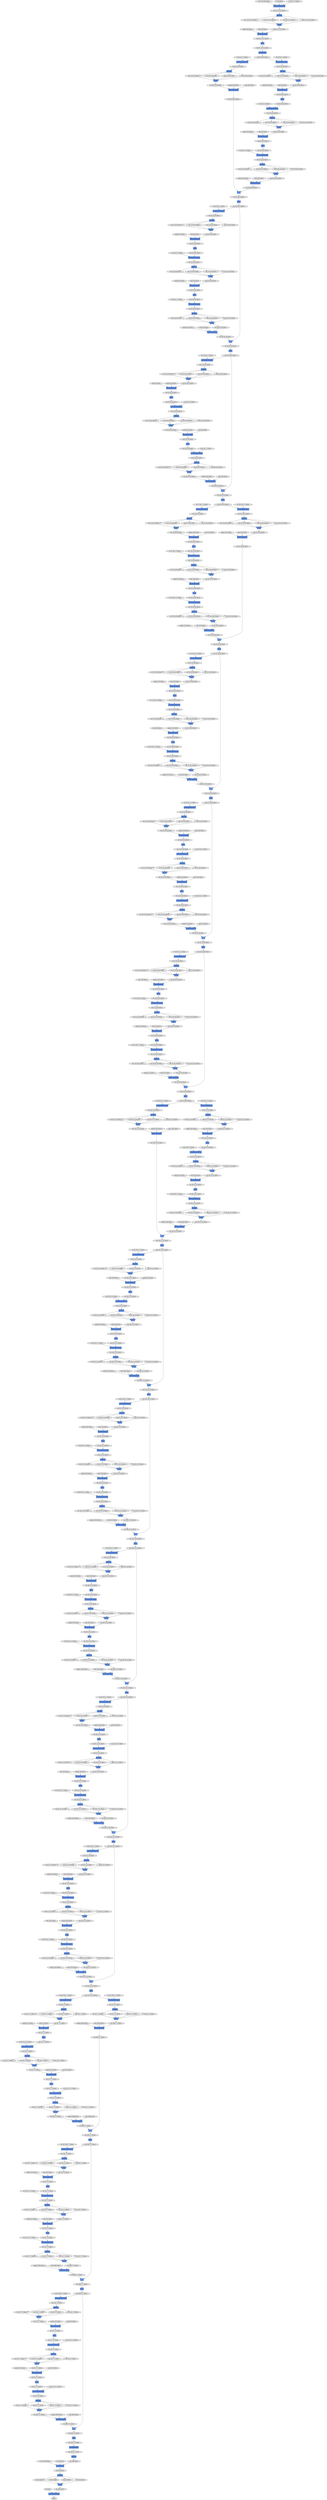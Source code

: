 digraph graphname{rankdir=TB;47291009204304 [label="(64, 64, 56, 56), float32",shape="octagon",fillcolor="#E0E0E0",style="filled"];47291009237136 [label="Convolution2DFunction",shape="record",fillcolor="#6495ED",style="filled"];47291009204368 [label="_ + _",shape="record",fillcolor="#6495ED",style="filled"];47291009237200 [label="(64, 128, 28, 28), float32",shape="octagon",fillcolor="#E0E0E0",style="filled"];47291009204432 [label="(64, 64, 56, 56), float32",shape="octagon",fillcolor="#E0E0E0",style="filled"];47291009237264 [label="(64, 128, 28, 28), float32",shape="octagon",fillcolor="#E0E0E0",style="filled"];47291009335632 [label="(64, 128, 28, 28), float32",shape="octagon",fillcolor="#E0E0E0",style="filled"];47291009204560 [label="(64, 16, 56, 56), float32",shape="octagon",fillcolor="#E0E0E0",style="filled"];47289574916496 [label="beta: (256), float32",shape="octagon",fillcolor="#E0E0E0",style="filled"];47289572655504 [label="W: (32, 128, 3, 3), float32",shape="octagon",fillcolor="#E0E0E0",style="filled"];47289574949328 [label="W: (64, 256, 3, 3), float32",shape="octagon",fillcolor="#E0E0E0",style="filled"];47291009237456 [label="(64, 128, 28, 28), float32",shape="octagon",fillcolor="#E0E0E0",style="filled"];47291009204688 [label="AllGather",shape="record",fillcolor="#6495ED",style="filled"];47290978959248 [label="(64, 16, 56, 56), float32",shape="octagon",fillcolor="#E0E0E0",style="filled"];47291009335824 [label="(64, 128, 28, 28), float32",shape="octagon",fillcolor="#E0E0E0",style="filled"];47291009204752 [label="(64, 16, 56, 56), float32",shape="octagon",fillcolor="#E0E0E0",style="filled"];47291009335888 [label="(64, 128, 28, 28), float32",shape="octagon",fillcolor="#E0E0E0",style="filled"];47291009237584 [label="(64, 32, 28, 28), float32",shape="octagon",fillcolor="#E0E0E0",style="filled"];47291009204816 [label="(64, 16, 56, 56), float32",shape="octagon",fillcolor="#E0E0E0",style="filled"];47289572655760 [label="gamma: (128), float32",shape="octagon",fillcolor="#E0E0E0",style="filled"];47291009204880 [label="(64, 16, 56, 56), float32",shape="octagon",fillcolor="#E0E0E0",style="filled"];47289587303056 [label="Concat",shape="record",fillcolor="#6495ED",style="filled"];47289574949584 [label="gamma: (256), float32",shape="octagon",fillcolor="#E0E0E0",style="filled"];47291009336016 [label="(64, 512, 28, 28), float32",shape="octagon",fillcolor="#E0E0E0",style="filled"];47291009237712 [label="AllGather",shape="record",fillcolor="#6495ED",style="filled"];47291009204944 [label="Concat",shape="record",fillcolor="#6495ED",style="filled"];47291009237776 [label="(64, 32, 28, 28), float32",shape="octagon",fillcolor="#E0E0E0",style="filled"];47289574916944 [label="W: (64, 256, 3, 3), float32",shape="octagon",fillcolor="#E0E0E0",style="filled"];47291009336144 [label="Concat",shape="record",fillcolor="#6495ED",style="filled"];47291009237840 [label="(64, 32, 28, 28), float32",shape="octagon",fillcolor="#E0E0E0",style="filled"];47291009237904 [label="(64, 32, 28, 28), float32",shape="octagon",fillcolor="#E0E0E0",style="filled"];47291009237968 [label="BatchNormalization",shape="record",fillcolor="#6495ED",style="filled"];47291009205200 [label="Concat",shape="record",fillcolor="#6495ED",style="filled"];47291009336336 [label="Convolution2DFunction",shape="record",fillcolor="#6495ED",style="filled"];47289574917200 [label="gamma: (256), float32",shape="octagon",fillcolor="#E0E0E0",style="filled"];47291009336400 [label="(64, 128, 28, 28), float32",shape="octagon",fillcolor="#E0E0E0",style="filled"];47289572656208 [label="beta: (128), float32",shape="octagon",fillcolor="#E0E0E0",style="filled"];47289574950032 [label="beta: (256), float32",shape="octagon",fillcolor="#E0E0E0",style="filled"];47291009336464 [label="(64, 512, 28, 28), float32",shape="octagon",fillcolor="#E0E0E0",style="filled"];47291009205392 [label="(64, 16, 56, 56), float32",shape="octagon",fillcolor="#E0E0E0",style="filled"];47291009238224 [label="Concat",shape="record",fillcolor="#6495ED",style="filled"];47291009205456 [label="(64, 64, 56, 56), float32",shape="octagon",fillcolor="#E0E0E0",style="filled"];47291009041616 [label="ReLU",shape="record",fillcolor="#6495ED",style="filled"];47291009205520 [label="(64, 64, 56, 56), float32",shape="octagon",fillcolor="#E0E0E0",style="filled"];47291009238352 [label="AllGather",shape="record",fillcolor="#6495ED",style="filled"];47291009041744 [label="ReLU",shape="record",fillcolor="#6495ED",style="filled"];47291009336720 [label="(64, 512, 28, 28), float32",shape="octagon",fillcolor="#E0E0E0",style="filled"];47291009238416 [label="(64, 32, 28, 28), float32",shape="octagon",fillcolor="#E0E0E0",style="filled"];47291009205648 [label="(64, 256, 56, 56), float32",shape="octagon",fillcolor="#E0E0E0",style="filled"];47291009041808 [label="(64, 16, 56, 56), float32",shape="octagon",fillcolor="#E0E0E0",style="filled"];47291009238480 [label="(64, 128, 28, 28), float32",shape="octagon",fillcolor="#E0E0E0",style="filled"];47291009205712 [label="(64, 64, 56, 56), float32",shape="octagon",fillcolor="#E0E0E0",style="filled"];47291009041872 [label="AllGather",shape="record",fillcolor="#6495ED",style="filled"];47289574917648 [label="beta: (256), float32",shape="octagon",fillcolor="#E0E0E0",style="filled"];47289572656656 [label="W: (128, 128, 1, 1), float32",shape="octagon",fillcolor="#E0E0E0",style="filled"];47291009238544 [label="(64, 128, 28, 28), float32",shape="octagon",fillcolor="#E0E0E0",style="filled"];47291009205776 [label="(64, 64, 56, 56), float32",shape="octagon",fillcolor="#E0E0E0",style="filled"];47289574950480 [label="W: (256, 256, 1, 1), float32",shape="octagon",fillcolor="#E0E0E0",style="filled"];47291009205840 [label="(64, 32, 28, 28), float32",shape="octagon",fillcolor="#E0E0E0",style="filled"];47291009041936 [label="(64, 256, 56, 56), float32",shape="octagon",fillcolor="#E0E0E0",style="filled"];47291009238672 [label="Concat",shape="record",fillcolor="#6495ED",style="filled"];47291009205904 [label="(64, 64, 56, 56), float32",shape="octagon",fillcolor="#E0E0E0",style="filled"];47291009042064 [label="Concat",shape="record",fillcolor="#6495ED",style="filled"];47291009238736 [label="(64, 128, 28, 28), float32",shape="octagon",fillcolor="#E0E0E0",style="filled"];47291009205968 [label="AllGather",shape="record",fillcolor="#6495ED",style="filled"];47291009042128 [label="(64, 64, 56, 56), float32",shape="octagon",fillcolor="#E0E0E0",style="filled"];47289572656912 [label="gamma: (512), float32",shape="octagon",fillcolor="#E0E0E0",style="filled"];47291009238800 [label="(64, 128, 28, 28), float32",shape="octagon",fillcolor="#E0E0E0",style="filled"];47291009206032 [label="Concat",shape="record",fillcolor="#6495ED",style="filled"];47291009042192 [label="(64, 64, 56, 56), float32",shape="octagon",fillcolor="#E0E0E0",style="filled"];47289574950736 [label="gamma: (1024), float32",shape="octagon",fillcolor="#E0E0E0",style="filled"];47291009337232 [label="Convolution2DFunction",shape="record",fillcolor="#6495ED",style="filled"];47291009206160 [label="(64, 64, 56, 56), float32",shape="octagon",fillcolor="#E0E0E0",style="filled"];47289574918096 [label="W: (256, 256, 1, 1), float32",shape="octagon",fillcolor="#E0E0E0",style="filled"];47291009337296 [label="(64, 512, 28, 28), float32",shape="octagon",fillcolor="#E0E0E0",style="filled"];47291009238992 [label="BatchNormalization",shape="record",fillcolor="#6495ED",style="filled"];47291009206224 [label="ReLU",shape="record",fillcolor="#6495ED",style="filled"];47291009239120 [label="ReLU",shape="record",fillcolor="#6495ED",style="filled"];47291009042640 [label="(64, 16, 56, 56), float32",shape="octagon",fillcolor="#E0E0E0",style="filled"];47291009042512 [label="(64, 256, 56, 56), float32",shape="octagon",fillcolor="#E0E0E0",style="filled"];47291009239184 [label="(64, 128, 28, 28), float32",shape="octagon",fillcolor="#E0E0E0",style="filled"];47291009042576 [label="(64, 64, 56, 56), float32",shape="octagon",fillcolor="#E0E0E0",style="filled"];47289574918352 [label="gamma: (1024), float32",shape="octagon",fillcolor="#E0E0E0",style="filled"];47291009337552 [label="(64, 32, 28, 28), float32",shape="octagon",fillcolor="#E0E0E0",style="filled"];47291009239248 [label="AllGather",shape="record",fillcolor="#6495ED",style="filled"];47289572657360 [label="beta: (512), float32",shape="octagon",fillcolor="#E0E0E0",style="filled"];47291009042704 [label="Reshape",shape="record",fillcolor="#6495ED",style="filled"];47289574951184 [label="beta: (1024), float32",shape="octagon",fillcolor="#E0E0E0",style="filled"];47291009239312 [label="(64, 128, 28, 28), float32",shape="octagon",fillcolor="#E0E0E0",style="filled"];47291009206544 [label="(64, 256, 56, 56), float32",shape="octagon",fillcolor="#E0E0E0",style="filled"];47291009239376 [label="Concat",shape="record",fillcolor="#6495ED",style="filled"];47291009206608 [label="BatchNormalization",shape="record",fillcolor="#6495ED",style="filled"];47291009239440 [label="(64, 128, 28, 28), float32",shape="octagon",fillcolor="#E0E0E0",style="filled"];47291009206672 [label="(64, 64, 56, 56), float32",shape="octagon",fillcolor="#E0E0E0",style="filled"];47291009042832 [label="(64, 16, 56, 56), float32",shape="octagon",fillcolor="#E0E0E0",style="filled"];47291009239504 [label="(64, 128, 28, 28), float32",shape="octagon",fillcolor="#E0E0E0",style="filled"];47291009337872 [label="(64, 32, 28, 28), float32",shape="octagon",fillcolor="#E0E0E0",style="filled"];47291009206800 [label="(64, 256, 56, 56), float32",shape="octagon",fillcolor="#E0E0E0",style="filled"];47291009337936 [label="Concat",shape="record",fillcolor="#6495ED",style="filled"];47291009239632 [label="BatchNormalization",shape="record",fillcolor="#6495ED",style="filled"];47291009043024 [label="(64, 64, 56, 56), float32",shape="octagon",fillcolor="#E0E0E0",style="filled"];47289574918800 [label="beta: (1024), float32",shape="octagon",fillcolor="#E0E0E0",style="filled"];47289572657808 [label="W: (128, 256, 1, 1), float32",shape="octagon",fillcolor="#E0E0E0",style="filled"];47291009043088 [label="(64, 256, 56, 56), float32",shape="octagon",fillcolor="#E0E0E0",style="filled"];47291009043152 [label="(64, 16, 56, 56), float32",shape="octagon",fillcolor="#E0E0E0",style="filled"];47291009338128 [label="ReLU",shape="record",fillcolor="#6495ED",style="filled"];47291009043216 [label="(64, 64, 56, 56), float32",shape="octagon",fillcolor="#E0E0E0",style="filled"];47291009338192 [label="(64, 32, 28, 28), float32",shape="octagon",fillcolor="#E0E0E0",style="filled"];47291009043280 [label="(64, 256, 56, 56), float32",shape="octagon",fillcolor="#E0E0E0",style="filled"];47289574951824 [label="W: (64, 1024, 1, 1), float32",shape="octagon",fillcolor="#E0E0E0",style="filled"];47291009338256 [label="AllGather",shape="record",fillcolor="#6495ED",style="filled"];47289572658064 [label="gamma: (512), float32",shape="octagon",fillcolor="#E0E0E0",style="filled"];47291009239952 [label="Convolution2DFunction",shape="record",fillcolor="#6495ED",style="filled"];47291009240016 [label="(64, 512, 28, 28), float32",shape="octagon",fillcolor="#E0E0E0",style="filled"];47291009207184 [label="(64, 256, 56, 56), float32",shape="octagon",fillcolor="#E0E0E0",style="filled"];47291009043408 [label="Convolution2DFunction",shape="record",fillcolor="#6495ED",style="filled"];47291009240080 [label="(64, 512, 28, 28), float32",shape="octagon",fillcolor="#E0E0E0",style="filled"];47291009043472 [label="BatchNormalization",shape="record",fillcolor="#6495ED",style="filled"];47291009338448 [label="Convolution2DFunction",shape="record",fillcolor="#6495ED",style="filled"];47291009240144 [label="Convolution2DFunction",shape="record",fillcolor="#6495ED",style="filled"];47291009207376 [label="ReLU",shape="record",fillcolor="#6495ED",style="filled"];47289574952080 [label="gamma: (256), float32",shape="octagon",fillcolor="#E0E0E0",style="filled"];47291009338512 [label="(64, 32, 28, 28), float32",shape="octagon",fillcolor="#E0E0E0",style="filled"];47291009240208 [label="(64, 128, 28, 28), float32",shape="octagon",fillcolor="#E0E0E0",style="filled"];47291009207440 [label="(64, 32, 28, 28), float32",shape="octagon",fillcolor="#E0E0E0",style="filled"];47291009338576 [label="(64, 128, 28, 28), float32",shape="octagon",fillcolor="#E0E0E0",style="filled"];47291009207504 [label="ReLU",shape="record",fillcolor="#6495ED",style="filled"];47291009240272 [label="(64, 128, 28, 28), float32",shape="octagon",fillcolor="#E0E0E0",style="filled"];47289574919440 [label="W: (64, 1024, 1, 1), float32",shape="octagon",fillcolor="#E0E0E0",style="filled"];47291009338640 [label="BatchNormalization",shape="record",fillcolor="#6495ED",style="filled"];47291009043728 [label="(64, 64, 56, 56), float32",shape="octagon",fillcolor="#E0E0E0",style="filled"];47291009338704 [label="(64, 32, 28, 28), float32",shape="octagon",fillcolor="#E0E0E0",style="filled"];47291009240400 [label="Convolution2DFunction",shape="record",fillcolor="#6495ED",style="filled"];47289572658512 [label="beta: (512), float32",shape="octagon",fillcolor="#E0E0E0",style="filled"];47291009338768 [label="ReLU",shape="record",fillcolor="#6495ED",style="filled"];47291009240464 [label="ReLU",shape="record",fillcolor="#6495ED",style="filled"];47291009240528 [label="(64, 128, 28, 28), float32",shape="octagon",fillcolor="#E0E0E0",style="filled"];47291009207760 [label="(64, 32, 28, 28), float32",shape="octagon",fillcolor="#E0E0E0",style="filled"];47289574919696 [label="gamma: (256), float32",shape="octagon",fillcolor="#E0E0E0",style="filled"];47291009207824 [label="Convolution2DFunction",shape="record",fillcolor="#6495ED",style="filled"];47291009043984 [label="Convolution2DFunction",shape="record",fillcolor="#6495ED",style="filled"];47289574952528 [label="beta: (256), float32",shape="octagon",fillcolor="#E0E0E0",style="filled"];47291009207888 [label="BatchNormalization",shape="record",fillcolor="#6495ED",style="filled"];47291009339024 [label="(64, 128, 28, 28), float32",shape="octagon",fillcolor="#E0E0E0",style="filled"];47291009044112 [label="(64, 256, 56, 56), float32",shape="octagon",fillcolor="#E0E0E0",style="filled"];47291009208016 [label="(64, 32, 28, 28), float32",shape="octagon",fillcolor="#E0E0E0",style="filled"];47291009044176 [label="Concat",shape="record",fillcolor="#6495ED",style="filled"];47291009044240 [label="Concat",shape="record",fillcolor="#6495ED",style="filled"];47291009240848 [label="(64, 128, 28, 28), float32",shape="octagon",fillcolor="#E0E0E0",style="filled"];47291009208080 [label="(64, 32, 28, 28), float32",shape="octagon",fillcolor="#E0E0E0",style="filled"];47291009240912 [label="_ + _",shape="record",fillcolor="#6495ED",style="filled"];47291009044304 [label="(64, 16, 56, 56), float32",shape="octagon",fillcolor="#E0E0E0",style="filled"];47291009339280 [label="(64, 128, 28, 28), float32",shape="octagon",fillcolor="#E0E0E0",style="filled"];47291009208208 [label="AllGather",shape="record",fillcolor="#6495ED",style="filled"];47291009240976 [label="BatchNormalization",shape="record",fillcolor="#6495ED",style="filled"];47291009044368 [label="(64, 256, 56, 56), float32",shape="octagon",fillcolor="#E0E0E0",style="filled"];47289574920144 [label="beta: (256), float32",shape="octagon",fillcolor="#E0E0E0",style="filled"];47289572659152 [label="W: (32, 512, 1, 1), float32",shape="octagon",fillcolor="#E0E0E0",style="filled"];47291009241040 [label="(64, 128, 28, 28), float32",shape="octagon",fillcolor="#E0E0E0",style="filled"];47291009160272 [label="AllGather",shape="record",fillcolor="#6495ED",style="filled"];47289575051344 [label="beta: (256), float32",shape="octagon",fillcolor="#E0E0E0",style="filled"];47291009470608 [label="(64, 64, 14, 14), float32",shape="octagon",fillcolor="#E0E0E0",style="filled"];47291009765584 [label="(64, 250), float32",shape="octagon",fillcolor="#E0E0E0",style="filled"];47291009634640 [label="(64, 128, 7, 7), float32",shape="octagon",fillcolor="#E0E0E0",style="filled"];47291009470800 [label="(64, 64, 14, 14), float32",shape="octagon",fillcolor="#E0E0E0",style="filled"];47289572528464 [label="W: (16, 64, 3, 3), float32",shape="octagon",fillcolor="#E0E0E0",style="filled"];47291009470864 [label="(64, 64, 14, 14), float32",shape="octagon",fillcolor="#E0E0E0",style="filled"];47291009765904 [label="(64, 250), float32",shape="octagon",fillcolor="#E0E0E0",style="filled"];47289575051792 [label="W: (256, 256, 1, 1), float32",shape="octagon",fillcolor="#E0E0E0",style="filled"];47291009470992 [label="Concat",shape="record",fillcolor="#6495ED",style="filled"];47291009765968 [label="(64), int32",shape="octagon",fillcolor="#E0E0E0",style="filled"];47289572528720 [label="gamma: (64), float32",shape="octagon",fillcolor="#E0E0E0",style="filled"];47291009635024 [label="(64, 128, 7, 7), float32",shape="octagon",fillcolor="#E0E0E0",style="filled"];47289575052048 [label="gamma: (1024), float32",shape="octagon",fillcolor="#E0E0E0",style="filled"];47291009471312 [label="AllGather",shape="record",fillcolor="#6495ED",style="filled"];47291009635216 [label="(64, 128, 7, 7), float32",shape="octagon",fillcolor="#E0E0E0",style="filled"];47291009471376 [label="(64, 64, 14, 14), float32",shape="octagon",fillcolor="#E0E0E0",style="filled"];47291009635280 [label="(64, 128, 7, 7), float32",shape="octagon",fillcolor="#E0E0E0",style="filled"];47291009471440 [label="(64, 256, 14, 14), float32",shape="octagon",fillcolor="#E0E0E0",style="filled"];47291009635344 [label="BatchNormalization",shape="record",fillcolor="#6495ED",style="filled"];47289572529168 [label="beta: (64), float32",shape="octagon",fillcolor="#E0E0E0",style="filled"];47291009766544 [label="(64, 250), float32",shape="octagon",fillcolor="#E0E0E0",style="filled"];47291009635536 [label="AllGather",shape="record",fillcolor="#6495ED",style="filled"];47289575052496 [label="beta: (1024), float32",shape="octagon",fillcolor="#E0E0E0",style="filled"];47291009471696 [label="(64, 256, 14, 14), float32",shape="octagon",fillcolor="#E0E0E0",style="filled"];47291009635600 [label="Concat",shape="record",fillcolor="#6495ED",style="filled"];47291009766800 [label="(64, 250), float32",shape="octagon",fillcolor="#E0E0E0",style="filled"];47291009635728 [label="AllGather",shape="record",fillcolor="#6495ED",style="filled"];47291009635792 [label="(64, 128, 7, 7), float32",shape="octagon",fillcolor="#E0E0E0",style="filled"];47291009471952 [label="(64, 256, 14, 14), float32",shape="octagon",fillcolor="#E0E0E0",style="filled"];47289572529616 [label="W: (64, 64, 1, 1), float32",shape="octagon",fillcolor="#E0E0E0",style="filled"];47291009635856 [label="(64, 512, 7, 7), float32",shape="octagon",fillcolor="#E0E0E0",style="filled"];47291009767120 [label="(64, 1000), float32",shape="octagon",fillcolor="#E0E0E0",style="filled"];47289572529872 [label="gamma: (256), float32",shape="octagon",fillcolor="#E0E0E0",style="filled"];47291009636112 [label="(64, 512, 7, 7), float32",shape="octagon",fillcolor="#E0E0E0",style="filled"];47291009767312 [label="float32",shape="octagon",fillcolor="#E0E0E0",style="filled"];47289575053200 [label="W: (128, 1024, 1, 1), float32",shape="octagon",fillcolor="#E0E0E0",style="filled"];47291009472400 [label="(64, 64, 14, 14), float32",shape="octagon",fillcolor="#E0E0E0",style="filled"];47291009636368 [label="(64, 512, 7, 7), float32",shape="octagon",fillcolor="#E0E0E0",style="filled"];47291009636496 [label="BatchNormalization",shape="record",fillcolor="#6495ED",style="filled"];47289575053456 [label="gamma: (512), float32",shape="octagon",fillcolor="#E0E0E0",style="filled"];47289572530320 [label="beta: (256), float32",shape="octagon",fillcolor="#E0E0E0",style="filled"];47291009472720 [label="(64, 64, 14, 14), float32",shape="octagon",fillcolor="#E0E0E0",style="filled"];47291009636752 [label="(64, 512, 7, 7), float32",shape="octagon",fillcolor="#E0E0E0",style="filled"];47291009472976 [label="AllGather",shape="record",fillcolor="#6495ED",style="filled"];47291009473040 [label="(64, 64, 14, 14), float32",shape="octagon",fillcolor="#E0E0E0",style="filled"];47289575053904 [label="beta: (512), float32",shape="octagon",fillcolor="#E0E0E0",style="filled"];47291009473104 [label="Concat",shape="record",fillcolor="#6495ED",style="filled"];47289572530768 [label="W: (64, 64, 1, 1), float32",shape="octagon",fillcolor="#E0E0E0",style="filled"];47291009637072 [label="(64, 512, 7, 7), float32",shape="octagon",fillcolor="#E0E0E0",style="filled"];47291009637136 [label="Concat",shape="record",fillcolor="#6495ED",style="filled"];47291009473296 [label="Convolution2DFunction",shape="record",fillcolor="#6495ED",style="filled"];47291009473360 [label="(64, 64, 14, 14), float32",shape="octagon",fillcolor="#E0E0E0",style="filled"];47289572531024 [label="gamma: (256), float32",shape="octagon",fillcolor="#E0E0E0",style="filled"];47291009473424 [label="(64, 256, 14, 14), float32",shape="octagon",fillcolor="#E0E0E0",style="filled"];47291009637328 [label="_ + _",shape="record",fillcolor="#6495ED",style="filled"];47291009473488 [label="BatchNormalization",shape="record",fillcolor="#6495ED",style="filled"];47291009637392 [label="(64, 512, 7, 7), float32",shape="octagon",fillcolor="#E0E0E0",style="filled"];47289575054352 [label="W: (128, 512, 3, 3), float32",shape="octagon",fillcolor="#E0E0E0",style="filled"];47291009473552 [label="(64, 64, 14, 14), float32",shape="octagon",fillcolor="#E0E0E0",style="filled"];47291009637456 [label="ReLU",shape="record",fillcolor="#6495ED",style="filled"];47291009473616 [label="ReLU",shape="record",fillcolor="#6495ED",style="filled"];47291009206480 [label="(64, 64, 56, 56), float32",shape="octagon",fillcolor="#E0E0E0",style="filled"];47291009473680 [label="Convolution2DFunction",shape="record",fillcolor="#6495ED",style="filled"];47291009637648 [label="Convolution2DFunction",shape="record",fillcolor="#6495ED",style="filled"];47289575054608 [label="gamma: (512), float32",shape="octagon",fillcolor="#E0E0E0",style="filled"];47289572531472 [label="beta: (256), float32",shape="octagon",fillcolor="#E0E0E0",style="filled"];47291009637712 [label="(64, 512, 7, 7), float32",shape="octagon",fillcolor="#E0E0E0",style="filled"];47291009473872 [label="(64, 256, 14, 14), float32",shape="octagon",fillcolor="#E0E0E0",style="filled"];47291009637776 [label="(64, 2048, 7, 7), float32",shape="octagon",fillcolor="#E0E0E0",style="filled"];47291009637840 [label="BatchNormalization",shape="record",fillcolor="#6495ED",style="filled"];47291009474000 [label="_ + _",shape="record",fillcolor="#6495ED",style="filled"];47291009637904 [label="(64, 512, 7, 7), float32",shape="octagon",fillcolor="#E0E0E0",style="filled"];47291009637968 [label="Convolution2DFunction",shape="record",fillcolor="#6495ED",style="filled"];47291009474128 [label="(64, 256, 14, 14), float32",shape="octagon",fillcolor="#E0E0E0",style="filled"];47289575055056 [label="beta: (512), float32",shape="octagon",fillcolor="#E0E0E0",style="filled"];47291009474256 [label="BatchNormalization",shape="record",fillcolor="#6495ED",style="filled"];47289572531920 [label="_ + _",shape="record",fillcolor="#6495ED",style="filled"];47291009638224 [label="(64, 2048, 7, 7), float32",shape="octagon",fillcolor="#E0E0E0",style="filled"];47291009474448 [label="ReLU",shape="record",fillcolor="#6495ED",style="filled"];47291009638352 [label="AllGather",shape="record",fillcolor="#6495ED",style="filled"];47291009474512 [label="(64, 256, 14, 14), float32",shape="octagon",fillcolor="#E0E0E0",style="filled"];47291009704016 [label="(64, 2048, 7, 7), float32",shape="octagon",fillcolor="#E0E0E0",style="filled"];47289574989904 [label="W: (64, 256, 3, 3), float32",shape="octagon",fillcolor="#E0E0E0",style="filled"];47291009441872 [label="(64, 64, 14, 14), float32",shape="octagon",fillcolor="#E0E0E0",style="filled"];47290979033168 [label="(64, 16, 112, 112), float32",shape="octagon",fillcolor="#E0E0E0",style="filled"];47291009310928 [label="(64, 512, 28, 28), float32",shape="octagon",fillcolor="#E0E0E0",style="filled"];47291009605904 [label="(64, 1024, 14, 14), float32",shape="octagon",fillcolor="#E0E0E0",style="filled"];47289572696336 [label="gamma: (128), float32",shape="octagon",fillcolor="#E0E0E0",style="filled"];47290979033360 [label="Concat",shape="record",fillcolor="#6495ED",style="filled"];47291009605968 [label="(64, 256, 14, 14), float32",shape="octagon",fillcolor="#E0E0E0",style="filled"];47289574990160 [label="gamma: (256), float32",shape="octagon",fillcolor="#E0E0E0",style="filled"];47291009311056 [label="(64, 32, 28, 28), float32",shape="octagon",fillcolor="#E0E0E0",style="filled"];47289572630864 [label="beta: (64), float32",shape="octagon",fillcolor="#E0E0E0",style="filled"];47289575022992 [label="beta: (256), float32",shape="octagon",fillcolor="#E0E0E0",style="filled"];47290979033424 [label="BatchNormalization",shape="record",fillcolor="#6495ED",style="filled"];47290979033488 [label="AllGather",shape="record",fillcolor="#6495ED",style="filled"];47291009311184 [label="(64, 512, 28, 28), float32",shape="octagon",fillcolor="#E0E0E0",style="filled"];47291009442320 [label="(64, 64, 14, 14), float32",shape="octagon",fillcolor="#E0E0E0",style="filled"];47291009376784 [label="(64, 512, 28, 28), float32",shape="octagon",fillcolor="#E0E0E0",style="filled"];47290979033616 [label="Convolution2DFunction",shape="record",fillcolor="#6495ED",style="filled"];47291009704528 [label="LinearFunction",shape="record",fillcolor="#6495ED",style="filled"];47291009540688 [label="(64, 1024, 14, 14), float32",shape="octagon",fillcolor="#E0E0E0",style="filled"];47291009442384 [label="(64, 256, 14, 14), float32",shape="octagon",fillcolor="#E0E0E0",style="filled"];47291009704592 [label="(64, 2048, 7, 7), float32",shape="octagon",fillcolor="#E0E0E0",style="filled"];47291009606288 [label="(64, 256, 14, 14), float32",shape="octagon",fillcolor="#E0E0E0",style="filled"];47291009442448 [label="(64, 1024, 14, 14), float32",shape="octagon",fillcolor="#E0E0E0",style="filled"];47291009376912 [label="(64, 64, 14, 14), float32",shape="octagon",fillcolor="#E0E0E0",style="filled"];47291009311376 [label="(64, 32, 28, 28), float32",shape="octagon",fillcolor="#E0E0E0",style="filled"];47291009311440 [label="(64, 32, 28, 28), float32",shape="octagon",fillcolor="#E0E0E0",style="filled"];47289572696784 [label="beta: (128), float32",shape="octagon",fillcolor="#E0E0E0",style="filled"];47291009606416 [label="(64, 256, 14, 14), float32",shape="octagon",fillcolor="#E0E0E0",style="filled"];47289574990608 [label="beta: (256), float32",shape="octagon",fillcolor="#E0E0E0",style="filled"];47291009311504 [label="(64, 32, 28, 28), float32",shape="octagon",fillcolor="#E0E0E0",style="filled"];47289572631312 [label="W: (16, 64, 3, 3), float32",shape="octagon",fillcolor="#E0E0E0",style="filled"];47291009606480 [label="(64, 1024, 14, 14), float32",shape="octagon",fillcolor="#E0E0E0",style="filled"];47289575023440 [label="W: (256, 256, 1, 1), float32",shape="octagon",fillcolor="#E0E0E0",style="filled"];47291009540944 [label="(64, 64, 14, 14), float32",shape="octagon",fillcolor="#E0E0E0",style="filled"];47291009442640 [label="(64, 256, 14, 14), float32",shape="octagon",fillcolor="#E0E0E0",style="filled"];47291009704848 [label="(64, 128, 7, 7), float32",shape="octagon",fillcolor="#E0E0E0",style="filled"];47291009311568 [label="Concat",shape="record",fillcolor="#6495ED",style="filled"];47290979034000 [label="Convolution2DFunction",shape="record",fillcolor="#6495ED",style="filled"];47291009442768 [label="_ + _",shape="record",fillcolor="#6495ED",style="filled"];47289572631568 [label="gamma: (64), float32",shape="octagon",fillcolor="#E0E0E0",style="filled"];47291009606736 [label="(64, 1024, 14, 14), float32",shape="octagon",fillcolor="#E0E0E0",style="filled"];47289575023696 [label="gamma: (1024), float32",shape="octagon",fillcolor="#E0E0E0",style="filled"];47291009442896 [label="(64, 256, 14, 14), float32",shape="octagon",fillcolor="#E0E0E0",style="filled"];47291009377360 [label="(64, 64, 14, 14), float32",shape="octagon",fillcolor="#E0E0E0",style="filled"];47291009311824 [label="AllGather",shape="record",fillcolor="#6495ED",style="filled"];47289572697232 [label="W: (32, 128, 3, 3), float32",shape="octagon",fillcolor="#E0E0E0",style="filled"];47291009541328 [label="(64, 64, 14, 14), float32",shape="octagon",fillcolor="#E0E0E0",style="filled"];47289574991056 [label="W: (256, 256, 1, 1), float32",shape="octagon",fillcolor="#E0E0E0",style="filled"];47291009443024 [label="AllGather",shape="record",fillcolor="#6495ED",style="filled"];47291009311952 [label="AllGather",shape="record",fillcolor="#6495ED",style="filled"];47291009705232 [label="(64, 128, 7, 7), float32",shape="octagon",fillcolor="#E0E0E0",style="filled"];47291009377552 [label="(64, 64, 14, 14), float32",shape="octagon",fillcolor="#E0E0E0",style="filled"];47291009312016 [label="(64, 32, 28, 28), float32",shape="octagon",fillcolor="#E0E0E0",style="filled"];47291009377616 [label="(64, 64, 14, 14), float32",shape="octagon",fillcolor="#E0E0E0",style="filled"];47291009312080 [label="(64, 128, 28, 28), float32",shape="octagon",fillcolor="#E0E0E0",style="filled"];47291009541520 [label="(64, 64, 14, 14), float32",shape="octagon",fillcolor="#E0E0E0",style="filled"];47291009443216 [label="BatchNormalization",shape="record",fillcolor="#6495ED",style="filled"];47291009377680 [label="BatchNormalization",shape="record",fillcolor="#6495ED",style="filled"];47291009312144 [label="(64, 128, 28, 28), float32",shape="octagon",fillcolor="#E0E0E0",style="filled"];47291009705424 [label="(64, 128, 7, 7), float32",shape="octagon",fillcolor="#E0E0E0",style="filled"];47291009541584 [label="(64, 64, 14, 14), float32",shape="octagon",fillcolor="#E0E0E0",style="filled"];47289574991312 [label="gamma: (1024), float32",shape="octagon",fillcolor="#E0E0E0",style="filled"];47291009443280 [label="(64, 256, 14, 14), float32",shape="octagon",fillcolor="#E0E0E0",style="filled"];47291009705488 [label="(64, 128, 7, 7), float32",shape="octagon",fillcolor="#E0E0E0",style="filled"];47289575024144 [label="beta: (1024), float32",shape="octagon",fillcolor="#E0E0E0",style="filled"];47291009541648 [label="Concat",shape="record",fillcolor="#6495ED",style="filled"];47291009377808 [label="Concat",shape="record",fillcolor="#6495ED",style="filled"];47291009607248 [label="AveragePooling2D",shape="record",fillcolor="#6495ED",style="filled"];47291009705552 [label="Concat",shape="record",fillcolor="#6495ED",style="filled"];47291009312272 [label="Convolution2DFunction",shape="record",fillcolor="#6495ED",style="filled"];47290979034640 [label="(64, 3, 224, 224), float32",shape="octagon",fillcolor="#E0E0E0",style="filled"];47291009607312 [label="(64, 1024, 14, 14), float32",shape="octagon",fillcolor="#E0E0E0",style="filled"];47291009377936 [label="(64, 64, 14, 14), float32",shape="octagon",fillcolor="#E0E0E0",style="filled"];47291009312400 [label="(64, 128, 28, 28), float32",shape="octagon",fillcolor="#E0E0E0",style="filled"];47291009607440 [label="(64, 128, 7, 7), float32",shape="octagon",fillcolor="#E0E0E0",style="filled"];47291009541904 [label="AllGather",shape="record",fillcolor="#6495ED",style="filled"];47291009443600 [label="(64, 256, 14, 14), float32",shape="octagon",fillcolor="#E0E0E0",style="filled"];47291009378064 [label="(64, 64, 14, 14), float32",shape="octagon",fillcolor="#E0E0E0",style="filled"];47291009705808 [label="AllGather",shape="record",fillcolor="#6495ED",style="filled"];47291009312592 [label="(64, 32, 28, 28), float32",shape="octagon",fillcolor="#E0E0E0",style="filled"];47289572697936 [label="beta: (128), float32",shape="octagon",fillcolor="#E0E0E0",style="filled"];47291009542032 [label="Convolution2DFunction",shape="record",fillcolor="#6495ED",style="filled"];47289574991760 [label="beta: (1024), float32",shape="octagon",fillcolor="#E0E0E0",style="filled"];47289572632464 [label="W: (64, 64, 1, 1), float32",shape="octagon",fillcolor="#E0E0E0",style="filled"];47291009705936 [label="ReLU",shape="record",fillcolor="#6495ED",style="filled"];47291009542096 [label="(64, 64, 14, 14), float32",shape="octagon",fillcolor="#E0E0E0",style="filled"];47291009706000 [label="(64, 128, 7, 7), float32",shape="octagon",fillcolor="#E0E0E0",style="filled"];47291009542160 [label="(64, 256, 14, 14), float32",shape="octagon",fillcolor="#E0E0E0",style="filled"];47291009443856 [label="ReLU",shape="record",fillcolor="#6495ED",style="filled"];47291009706064 [label="(64, 512, 7, 7), float32",shape="octagon",fillcolor="#E0E0E0",style="filled"];47291009542224 [label="Convolution2DFunction",shape="record",fillcolor="#6495ED",style="filled"];47291009443920 [label="(64, 256, 14, 14), float32",shape="octagon",fillcolor="#E0E0E0",style="filled"];47291009706128 [label="Convolution2DFunction",shape="record",fillcolor="#6495ED",style="filled"];47291009443984 [label="ReLU",shape="record",fillcolor="#6495ED",style="filled"];47291009378448 [label="AllGather",shape="record",fillcolor="#6495ED",style="filled"];47291009312912 [label="(64, 32, 28, 28), float32",shape="octagon",fillcolor="#E0E0E0",style="filled"];47289575024848 [label="W: (64, 1024, 1, 1), float32",shape="octagon",fillcolor="#E0E0E0",style="filled"];47291009444048 [label="Concat",shape="record",fillcolor="#6495ED",style="filled"];47291009378512 [label="(64, 256, 14, 14), float32",shape="octagon",fillcolor="#E0E0E0",style="filled"];47289572632720 [label="gamma: (256), float32",shape="octagon",fillcolor="#E0E0E0",style="filled"];47291009542416 [label="(64, 256, 14, 14), float32",shape="octagon",fillcolor="#E0E0E0",style="filled"];47289572698384 [label="W: (128, 128, 1, 1), float32",shape="octagon",fillcolor="#E0E0E0",style="filled"];47291009706320 [label="(64, 512, 7, 7), float32",shape="octagon",fillcolor="#E0E0E0",style="filled"];47291009608080 [label="ReLU",shape="record",fillcolor="#6495ED",style="filled"];47291009444240 [label="(64, 256, 14, 14), float32",shape="octagon",fillcolor="#E0E0E0",style="filled"];47291009378704 [label="Convolution2DFunction",shape="record",fillcolor="#6495ED",style="filled"];47291009313168 [label="AllGather",shape="record",fillcolor="#6495ED",style="filled"];47291009608144 [label="(64, 128, 7, 7), float32",shape="octagon",fillcolor="#E0E0E0",style="filled"];47289575025104 [label="gamma: (256), float32",shape="octagon",fillcolor="#E0E0E0",style="filled"];47291009444304 [label="(64, 1024, 14, 14), float32",shape="octagon",fillcolor="#E0E0E0",style="filled"];47291009378768 [label="(64, 256, 14, 14), float32",shape="octagon",fillcolor="#E0E0E0",style="filled"];47291009608208 [label="Convolution2DFunction",shape="record",fillcolor="#6495ED",style="filled"];47291009542672 [label="(64, 256, 14, 14), float32",shape="octagon",fillcolor="#E0E0E0",style="filled"];47289574992400 [label="W: (64, 1024, 1, 1), float32",shape="octagon",fillcolor="#E0E0E0",style="filled"];47291009444368 [label="BatchNormalization",shape="record",fillcolor="#6495ED",style="filled"];47291009706576 [label="(64, 512, 7, 7), float32",shape="octagon",fillcolor="#E0E0E0",style="filled"];47291009444432 [label="(64, 256, 14, 14), float32",shape="octagon",fillcolor="#E0E0E0",style="filled"];47291009313296 [label="Concat",shape="record",fillcolor="#6495ED",style="filled"];47289572698640 [label="gamma: (512), float32",shape="octagon",fillcolor="#E0E0E0",style="filled"];47291009608336 [label="BatchNormalization",shape="record",fillcolor="#6495ED",style="filled"];47289572633168 [label="beta: (256), float32",shape="octagon",fillcolor="#E0E0E0",style="filled"];47289572632016 [label="beta: (64), float32",shape="octagon",fillcolor="#E0E0E0",style="filled"];47291009444560 [label="Convolution2DFunction",shape="record",fillcolor="#6495ED",style="filled"];47291009379024 [label="(64, 256, 14, 14), float32",shape="octagon",fillcolor="#E0E0E0",style="filled"];47291009313488 [label="Convolution2DFunction",shape="record",fillcolor="#6495ED",style="filled"];47290979035856 [label="(64, 16, 112, 112), float32",shape="octagon",fillcolor="#E0E0E0",style="filled"];47291009608464 [label="(64, 128, 7, 7), float32",shape="octagon",fillcolor="#E0E0E0",style="filled"];47289574992656 [label="gamma: (256), float32",shape="octagon",fillcolor="#E0E0E0",style="filled"];47291009313552 [label="(64, 32, 28, 28), float32",shape="octagon",fillcolor="#E0E0E0",style="filled"];47290979035920 [label="AllGather",shape="record",fillcolor="#6495ED",style="filled"];47291009313616 [label="(64, 128, 28, 28), float32",shape="octagon",fillcolor="#E0E0E0",style="filled"];47290979035984 [label="(64, 16, 112, 112), float32",shape="octagon",fillcolor="#E0E0E0",style="filled"];47291009608592 [label="Concat",shape="record",fillcolor="#6495ED",style="filled"];47289575025552 [label="beta: (256), float32",shape="octagon",fillcolor="#E0E0E0",style="filled"];47291009444752 [label="(64, 1024, 14, 14), float32",shape="octagon",fillcolor="#E0E0E0",style="filled"];47291009313680 [label="BatchNormalization",shape="record",fillcolor="#6495ED",style="filled"];47291009608656 [label="(64, 128, 7, 7), float32",shape="octagon",fillcolor="#E0E0E0",style="filled"];47291009543120 [label="(64, 64, 14, 14), float32",shape="octagon",fillcolor="#E0E0E0",style="filled"];47291009313744 [label="(64, 32, 28, 28), float32",shape="octagon",fillcolor="#E0E0E0",style="filled"];47289572699088 [label="beta: (512), float32",shape="octagon",fillcolor="#E0E0E0",style="filled"];47291009707024 [label="(64, 128, 7, 7), float32",shape="octagon",fillcolor="#E0E0E0",style="filled"];47291009608720 [label="(64, 128, 7, 7), float32",shape="octagon",fillcolor="#E0E0E0",style="filled"];47291009313808 [label="ReLU",shape="record",fillcolor="#6495ED",style="filled"];47290979036112 [label="MaxPoolingND",shape="record",fillcolor="#6495ED",style="filled"];47291009608784 [label="Convolution2DFunction",shape="record",fillcolor="#6495ED",style="filled"];47291009379408 [label="AllGather",shape="record",fillcolor="#6495ED",style="filled"];47291009313872 [label="Convolution2DFunction",shape="record",fillcolor="#6495ED",style="filled"];47291009379472 [label="(64, 64, 14, 14), float32",shape="octagon",fillcolor="#E0E0E0",style="filled"];47291009707216 [label="Convolution2DFunction",shape="record",fillcolor="#6495ED",style="filled"];47289574993104 [label="beta: (256), float32",shape="octagon",fillcolor="#E0E0E0",style="filled"];47289572633808 [label="W: (32, 256, 1, 1), float32",shape="octagon",fillcolor="#E0E0E0",style="filled"];47291009608976 [label="AllGather",shape="record",fillcolor="#6495ED",style="filled"];47291009543440 [label="(64, 64, 14, 14), float32",shape="octagon",fillcolor="#E0E0E0",style="filled"];47291009314064 [label="(64, 128, 28, 28), float32",shape="octagon",fillcolor="#E0E0E0",style="filled"];47291009707344 [label="(64, 128, 7, 7), float32",shape="octagon",fillcolor="#E0E0E0",style="filled"];47291009609040 [label="(64, 512, 7, 7), float32",shape="octagon",fillcolor="#E0E0E0",style="filled"];47289575026000 [label="W: (64, 256, 3, 3), float32",shape="octagon",fillcolor="#E0E0E0",style="filled"];47291009543504 [label="AllGather",shape="record",fillcolor="#6495ED",style="filled"];47291009707408 [label="Concat",shape="record",fillcolor="#6495ED",style="filled"];47291009314192 [label="_ + _",shape="record",fillcolor="#6495ED",style="filled"];47291009445328 [label="(64, 1024, 14, 14), float32",shape="octagon",fillcolor="#E0E0E0",style="filled"];47291009379792 [label="Convolution2DFunction",shape="record",fillcolor="#6495ED",style="filled"];47289572634064 [label="gamma: (128), float32",shape="octagon",fillcolor="#E0E0E0",style="filled"];47291009543696 [label="BatchNormalization",shape="record",fillcolor="#6495ED",style="filled"];47291009379856 [label="Concat",shape="record",fillcolor="#6495ED",style="filled"];47291009314320 [label="(64, 128, 28, 28), float32",shape="octagon",fillcolor="#E0E0E0",style="filled"];47291009707600 [label="BatchNormalization",shape="record",fillcolor="#6495ED",style="filled"];47291009609296 [label="(64, 512, 7, 7), float32",shape="octagon",fillcolor="#E0E0E0",style="filled"];47289575026256 [label="gamma: (256), float32",shape="octagon",fillcolor="#E0E0E0",style="filled"];47291009543760 [label="(64, 64, 14, 14), float32",shape="octagon",fillcolor="#E0E0E0",style="filled"];47291009707664 [label="(64, 128, 7, 7), float32",shape="octagon",fillcolor="#E0E0E0",style="filled"];47291009543824 [label="ReLU",shape="record",fillcolor="#6495ED",style="filled"];47289574993552 [label="W: (64, 256, 3, 3), float32",shape="octagon",fillcolor="#E0E0E0",style="filled"];47291009445456 [label="Convolution2DFunction",shape="record",fillcolor="#6495ED",style="filled"];47291009707728 [label="ReLU",shape="record",fillcolor="#6495ED",style="filled"];47291009543888 [label="(64, 64, 14, 14), float32",shape="octagon",fillcolor="#E0E0E0",style="filled"];47291009445584 [label="(64, 64, 14, 14), float32",shape="octagon",fillcolor="#E0E0E0",style="filled"];47291009380048 [label="BatchNormalization",shape="record",fillcolor="#6495ED",style="filled"];47291009707792 [label="(64, 128, 7, 7), float32",shape="octagon",fillcolor="#E0E0E0",style="filled"];47291009543952 [label="Concat",shape="record",fillcolor="#6495ED",style="filled"];47291009380112 [label="(64, 64, 14, 14), float32",shape="octagon",fillcolor="#E0E0E0",style="filled"];47291009707856 [label="_ + _",shape="record",fillcolor="#6495ED",style="filled"];47291009609552 [label="(64, 512, 7, 7), float32",shape="octagon",fillcolor="#E0E0E0",style="filled"];47291009544016 [label="_ + _",shape="record",fillcolor="#6495ED",style="filled"];47291009380176 [label="ReLU",shape="record",fillcolor="#6495ED",style="filled"];47291009707920 [label="(64, 128, 7, 7), float32",shape="octagon",fillcolor="#E0E0E0",style="filled"];47289574993808 [label="gamma: (256), float32",shape="octagon",fillcolor="#E0E0E0",style="filled"];47291009544080 [label="(64, 64, 14, 14), float32",shape="octagon",fillcolor="#E0E0E0",style="filled"];47291009380240 [label="(64, 64, 14, 14), float32",shape="octagon",fillcolor="#E0E0E0",style="filled"];47291009707984 [label="AllGather",shape="record",fillcolor="#6495ED",style="filled"];47291009544144 [label="ReLU",shape="record",fillcolor="#6495ED",style="filled"];47291009445840 [label="AllGather",shape="record",fillcolor="#6495ED",style="filled"];47291009314704 [label="(64, 128, 28, 28), float32",shape="octagon",fillcolor="#E0E0E0",style="filled"];47289572634512 [label="beta: (128), float32",shape="octagon",fillcolor="#E0E0E0",style="filled"];47289575157840 [label="gamma: (512), float32",shape="octagon",fillcolor="#E0E0E0",style="filled"];47291009577040 [label="(64, 64, 14, 14), float32",shape="octagon",fillcolor="#E0E0E0",style="filled"];47291009577168 [label="Concat",shape="record",fillcolor="#6495ED",style="filled"];47289572697488 [label="gamma: (128), float32",shape="octagon",fillcolor="#E0E0E0",style="filled"];47291009577424 [label="AllGather",shape="record",fillcolor="#6495ED",style="filled"];47289575158288 [label="beta: (512), float32",shape="octagon",fillcolor="#E0E0E0",style="filled"];47291009577488 [label="(64, 64, 14, 14), float32",shape="octagon",fillcolor="#E0E0E0",style="filled"];47291009577552 [label="(64, 256, 14, 14), float32",shape="octagon",fillcolor="#E0E0E0",style="filled"];47290958295696 [label="ReLU",shape="record",fillcolor="#6495ED",style="filled"];47291009577808 [label="(64, 256, 14, 14), float32",shape="octagon",fillcolor="#E0E0E0",style="filled"];47289575158736 [label="W: (512, 512, 1, 1), float32",shape="octagon",fillcolor="#E0E0E0",style="filled"];47291009578064 [label="(64, 256, 14, 14), float32",shape="octagon",fillcolor="#E0E0E0",style="filled"];47289575158992 [label="gamma: (2048), float32",shape="octagon",fillcolor="#E0E0E0",style="filled"];47290958296592 [label="AllGather",shape="record",fillcolor="#6495ED",style="filled"];47291009578512 [label="(64, 64, 14, 14), float32",shape="octagon",fillcolor="#E0E0E0",style="filled"];47289324058128 [label="b: (16), float32",shape="octagon",fillcolor="#E0E0E0",style="filled"];47289575159440 [label="beta: (2048), float32",shape="octagon",fillcolor="#E0E0E0",style="filled"];47289324058256 [label="W: (16, 3, 7, 7), float32",shape="octagon",fillcolor="#E0E0E0",style="filled"];47291009578832 [label="(64, 64, 14, 14), float32",shape="octagon",fillcolor="#E0E0E0",style="filled"];47291009579088 [label="ReLU",shape="record",fillcolor="#6495ED",style="filled"];47291009579152 [label="(64, 64, 14, 14), float32",shape="octagon",fillcolor="#E0E0E0",style="filled"];47289324058768 [label="gamma: (64), float32",shape="octagon",fillcolor="#E0E0E0",style="filled"];47291009579216 [label="Concat",shape="record",fillcolor="#6495ED",style="filled"];47289575160080 [label="W: (128, 2048, 1, 1), float32",shape="octagon",fillcolor="#E0E0E0",style="filled"];47291009162384 [label="Concat",shape="record",fillcolor="#6495ED",style="filled"];47291009579472 [label="(64, 64, 14, 14), float32",shape="octagon",fillcolor="#E0E0E0",style="filled"];47289324059088 [label="beta: (64), float32",shape="octagon",fillcolor="#E0E0E0",style="filled"];47289575160336 [label="gamma: (512), float32",shape="octagon",fillcolor="#E0E0E0",style="filled"];47291009579536 [label="(64, 256, 14, 14), float32",shape="octagon",fillcolor="#E0E0E0",style="filled"];47291009579600 [label="BatchNormalization",shape="record",fillcolor="#6495ED",style="filled"];47291009579664 [label="(64, 64, 14, 14), float32",shape="octagon",fillcolor="#E0E0E0",style="filled"];47291009579728 [label="ReLU",shape="record",fillcolor="#6495ED",style="filled"];47291009162448 [label="ReLU",shape="record",fillcolor="#6495ED",style="filled"];47291009579792 [label="Convolution2DFunction",shape="record",fillcolor="#6495ED",style="filled"];47289575160784 [label="beta: (512), float32",shape="octagon",fillcolor="#E0E0E0",style="filled"];47291009579984 [label="(64, 256, 14, 14), float32",shape="octagon",fillcolor="#E0E0E0",style="filled"];47291009162512 [label="(64, 16, 56, 56), float32",shape="octagon",fillcolor="#E0E0E0",style="filled"];47291009580112 [label="_ + _",shape="record",fillcolor="#6495ED",style="filled"];47291009580240 [label="(64, 256, 14, 14), float32",shape="octagon",fillcolor="#E0E0E0",style="filled"];47289324059856 [label="W: (16, 64, 1, 1), float32",shape="octagon",fillcolor="#E0E0E0",style="filled"];47291009580368 [label="AllGather",shape="record",fillcolor="#6495ED",style="filled"];47289572699728 [label="W: (32, 512, 1, 1), float32",shape="octagon",fillcolor="#E0E0E0",style="filled"];47291009162576 [label="AllGather",shape="record",fillcolor="#6495ED",style="filled"];47289575161232 [label="W: (128, 512, 3, 3), float32",shape="octagon",fillcolor="#E0E0E0",style="filled"];47289324060112 [label="gamma: (64), float32",shape="octagon",fillcolor="#E0E0E0",style="filled"];47291009580560 [label="BatchNormalization",shape="record",fillcolor="#6495ED",style="filled"];47291009580624 [label="(64, 256, 14, 14), float32",shape="octagon",fillcolor="#E0E0E0",style="filled"];47289575161488 [label="gamma: (512), float32",shape="octagon",fillcolor="#E0E0E0",style="filled"];47291009162640 [label="Convolution2DFunction",shape="record",fillcolor="#6495ED",style="filled"];47291009580880 [label="ReLU",shape="record",fillcolor="#6495ED",style="filled"];47289324060496 [label="beta: (64), float32",shape="octagon",fillcolor="#E0E0E0",style="filled"];47291009580944 [label="(64, 256, 14, 14), float32",shape="octagon",fillcolor="#E0E0E0",style="filled"];47291009581008 [label="Concat",shape="record",fillcolor="#6495ED",style="filled"];47291009417360 [label="(64, 1024, 14, 14), float32",shape="octagon",fillcolor="#E0E0E0",style="filled"];47291009417616 [label="(64, 1024, 14, 14), float32",shape="octagon",fillcolor="#E0E0E0",style="filled"];47291009417808 [label="(64, 1024, 14, 14), float32",shape="octagon",fillcolor="#E0E0E0",style="filled"];47289572613712 [label="W: (16, 256, 1, 1), float32",shape="octagon",fillcolor="#E0E0E0",style="filled"];47291009418256 [label="(64, 1024, 14, 14), float32",shape="octagon",fillcolor="#E0E0E0",style="filled"];47291009418384 [label="(64, 64, 14, 14), float32",shape="octagon",fillcolor="#E0E0E0",style="filled"];47291009418832 [label="(64, 64, 14, 14), float32",shape="octagon",fillcolor="#E0E0E0",style="filled"];47291009419024 [label="(64, 64, 14, 14), float32",shape="octagon",fillcolor="#E0E0E0",style="filled"];47291009419088 [label="(64, 64, 14, 14), float32",shape="octagon",fillcolor="#E0E0E0",style="filled"];47291009419152 [label="BatchNormalization",shape="record",fillcolor="#6495ED",style="filled"];47291009419408 [label="AllGather",shape="record",fillcolor="#6495ED",style="filled"];47291009419472 [label="Concat",shape="record",fillcolor="#6495ED",style="filled"];47291009419536 [label="Concat",shape="record",fillcolor="#6495ED",style="filled"];47291009419600 [label="(64, 64, 14, 14), float32",shape="octagon",fillcolor="#E0E0E0",style="filled"];47291009419664 [label="(64, 256, 14, 14), float32",shape="octagon",fillcolor="#E0E0E0",style="filled"];47291009419728 [label="Convolution2DFunction",shape="record",fillcolor="#6495ED",style="filled"];47291009419920 [label="(64, 256, 14, 14), float32",shape="octagon",fillcolor="#E0E0E0",style="filled"];47291009420176 [label="(64, 256, 14, 14), float32",shape="octagon",fillcolor="#E0E0E0",style="filled"];47291009420432 [label="AllGather",shape="record",fillcolor="#6495ED",style="filled"];47291009420560 [label="Convolution2DFunction",shape="record",fillcolor="#6495ED",style="filled"];47291009420624 [label="(64, 64, 14, 14), float32",shape="octagon",fillcolor="#E0E0E0",style="filled"];47291009313232 [label="(64, 32, 28, 28), float32",shape="octagon",fillcolor="#E0E0E0",style="filled"];47291009420944 [label="BatchNormalization",shape="record",fillcolor="#6495ED",style="filled"];47291009421008 [label="(64, 64, 14, 14), float32",shape="octagon",fillcolor="#E0E0E0",style="filled"];47291009421200 [label="(64, 64, 14, 14), float32",shape="octagon",fillcolor="#E0E0E0",style="filled"];47291009421264 [label="ReLU",shape="record",fillcolor="#6495ED",style="filled"];47291009683536 [label="(64, 512, 7, 7), float32",shape="octagon",fillcolor="#E0E0E0",style="filled"];47291009650768 [label="(64, 512, 7, 7), float32",shape="octagon",fillcolor="#E0E0E0",style="filled"];47291009159248 [label="_ + _",shape="record",fillcolor="#6495ED",style="filled"];47291009159312 [label="(64, 64, 56, 56), float32",shape="octagon",fillcolor="#E0E0E0",style="filled"];47289575100624 [label="W: (512, 512, 1, 1), float32",shape="octagon",fillcolor="#E0E0E0",style="filled"];47291009159440 [label="(64, 64, 56, 56), float32",shape="octagon",fillcolor="#E0E0E0",style="filled"];47289572610320 [label="W: (16, 256, 1, 1), float32",shape="octagon",fillcolor="#E0E0E0",style="filled"];47291009487248 [label="(64, 256, 14, 14), float32",shape="octagon",fillcolor="#E0E0E0",style="filled"];47291009356176 [label="(64, 32, 28, 28), float32",shape="octagon",fillcolor="#E0E0E0",style="filled"];47291009159568 [label="(64, 16, 56, 56), float32",shape="octagon",fillcolor="#E0E0E0",style="filled"];47289575100880 [label="gamma: (2048), float32",shape="octagon",fillcolor="#E0E0E0",style="filled"];47291009651152 [label="(64, 512, 7, 7), float32",shape="octagon",fillcolor="#E0E0E0",style="filled"];47291009520080 [label="(64, 64, 14, 14), float32",shape="octagon",fillcolor="#E0E0E0",style="filled"];47291009683984 [label="(64, 128, 7, 7), float32",shape="octagon",fillcolor="#E0E0E0",style="filled"];47291009159696 [label="AllGather",shape="record",fillcolor="#6495ED",style="filled"];47289572610576 [label="gamma: (64), float32",shape="octagon",fillcolor="#E0E0E0",style="filled"];47291009487440 [label="(64, 256, 14, 14), float32",shape="octagon",fillcolor="#E0E0E0",style="filled"];47291009159760 [label="(64, 16, 56, 56), float32",shape="octagon",fillcolor="#E0E0E0",style="filled"];47291009651344 [label="(64, 512, 7, 7), float32",shape="octagon",fillcolor="#E0E0E0",style="filled"];47291009487504 [label="(64, 256, 14, 14), float32",shape="octagon",fillcolor="#E0E0E0",style="filled"];47291009159824 [label="(64, 16, 56, 56), float32",shape="octagon",fillcolor="#E0E0E0",style="filled"];47291009651408 [label="(64, 512, 7, 7), float32",shape="octagon",fillcolor="#E0E0E0",style="filled"];47291009159888 [label="(64, 16, 56, 56), float32",shape="octagon",fillcolor="#E0E0E0",style="filled"];47291009487632 [label="(64, 1024, 14, 14), float32",shape="octagon",fillcolor="#E0E0E0",style="filled"];47291009356560 [label="(64, 32, 28, 28), float32",shape="octagon",fillcolor="#E0E0E0",style="filled"];47291009159952 [label="BatchNormalization",shape="record",fillcolor="#6495ED",style="filled"];47291009520464 [label="(64, 64, 14, 14), float32",shape="octagon",fillcolor="#E0E0E0",style="filled"];47289572610896 [label="beta: (64), float32",shape="octagon",fillcolor="#E0E0E0",style="filled"];47291009684368 [label="(64, 128, 7, 7), float32",shape="octagon",fillcolor="#E0E0E0",style="filled"];47289575101328 [label="beta: (2048), float32",shape="octagon",fillcolor="#E0E0E0",style="filled"];47291009487760 [label="Concat",shape="record",fillcolor="#6495ED",style="filled"];47291009651664 [label="Concat",shape="record",fillcolor="#6495ED",style="filled"];47291009356752 [label="(64, 32, 28, 28), float32",shape="octagon",fillcolor="#E0E0E0",style="filled"];47291009520656 [label="(64, 64, 14, 14), float32",shape="octagon",fillcolor="#E0E0E0",style="filled"];47291009356816 [label="(64, 32, 28, 28), float32",shape="octagon",fillcolor="#E0E0E0",style="filled"];47291009160208 [label="Concat",shape="record",fillcolor="#6495ED",style="filled"];47291009684560 [label="(64, 128, 7, 7), float32",shape="octagon",fillcolor="#E0E0E0",style="filled"];47291009487952 [label="Convolution2DFunction",shape="record",fillcolor="#6495ED",style="filled"];47291009520720 [label="(64, 64, 14, 14), float32",shape="octagon",fillcolor="#E0E0E0",style="filled"];47291009356880 [label="BatchNormalization",shape="record",fillcolor="#6495ED",style="filled"];47291009651856 [label="Convolution2DFunction",shape="record",fillcolor="#6495ED",style="filled"];47291009684624 [label="(64, 128, 7, 7), float32",shape="octagon",fillcolor="#E0E0E0",style="filled"];47291009520784 [label="BatchNormalization",shape="record",fillcolor="#6495ED",style="filled"];47291009488016 [label="(64, 256, 14, 14), float32",shape="octagon",fillcolor="#E0E0E0",style="filled"];47291009684688 [label="BatchNormalization",shape="record",fillcolor="#6495ED",style="filled"];47291009651920 [label="(64, 512, 7, 7), float32",shape="octagon",fillcolor="#E0E0E0",style="filled"];47291009488080 [label="(64, 1024, 14, 14), float32",shape="octagon",fillcolor="#E0E0E0",style="filled"];47291009160400 [label="(64, 16, 56, 56), float32",shape="octagon",fillcolor="#E0E0E0",style="filled"];47291009651984 [label="(64, 2048, 7, 7), float32",shape="octagon",fillcolor="#E0E0E0",style="filled"];47291009357072 [label="AllGather",shape="record",fillcolor="#6495ED",style="filled"];47291009160464 [label="(64, 64, 56, 56), float32",shape="octagon",fillcolor="#E0E0E0",style="filled"];47289572611344 [label="W: (16, 64, 3, 3), float32",shape="octagon",fillcolor="#E0E0E0",style="filled"];47289575101776 [label="W: (512, 1024, 1, 1), float32",shape="octagon",fillcolor="#E0E0E0",style="filled"];47291009520976 [label="AllGather",shape="record",fillcolor="#6495ED",style="filled"];47291009357136 [label="Concat",shape="record",fillcolor="#6495ED",style="filled"];47291009160528 [label="(64, 64, 56, 56), float32",shape="octagon",fillcolor="#E0E0E0",style="filled"];47291009684880 [label="AllGather",shape="record",fillcolor="#6495ED",style="filled"];47291009521040 [label="Concat",shape="record",fillcolor="#6495ED",style="filled"];47291009684944 [label="Concat",shape="record",fillcolor="#6495ED",style="filled"];47291009488336 [label="(64, 1024, 14, 14), float32",shape="octagon",fillcolor="#E0E0E0",style="filled"];47291009160656 [label="(64, 256, 56, 56), float32",shape="octagon",fillcolor="#E0E0E0",style="filled"];47291009652240 [label="(64, 2048, 7, 7), float32",shape="octagon",fillcolor="#E0E0E0",style="filled"];47291009357328 [label="(64, 32, 28, 28), float32",shape="octagon",fillcolor="#E0E0E0",style="filled"];47291009160720 [label="(64, 64, 56, 56), float32",shape="octagon",fillcolor="#E0E0E0",style="filled"];47289572611600 [label="gamma: (64), float32",shape="octagon",fillcolor="#E0E0E0",style="filled"];47289575102032 [label="gamma: (2048), float32",shape="octagon",fillcolor="#E0E0E0",style="filled"];47291009521232 [label="(64, 64, 14, 14), float32",shape="octagon",fillcolor="#E0E0E0",style="filled"];47291009357392 [label="(64, 128, 28, 28), float32",shape="octagon",fillcolor="#E0E0E0",style="filled"];47291009160784 [label="(64, 64, 56, 56), float32",shape="octagon",fillcolor="#E0E0E0",style="filled"];47291009685136 [label="(64, 128, 7, 7), float32",shape="octagon",fillcolor="#E0E0E0",style="filled"];47291009521296 [label="(64, 256, 14, 14), float32",shape="octagon",fillcolor="#E0E0E0",style="filled"];47291009357456 [label="(64, 512, 28, 28), float32",shape="octagon",fillcolor="#E0E0E0",style="filled"];47291009359248 [label="(64, 128, 28, 28), float32",shape="octagon",fillcolor="#E0E0E0",style="filled"];47291009685200 [label="(64, 512, 7, 7), float32",shape="octagon",fillcolor="#E0E0E0",style="filled"];47291009652432 [label="(64, 2048, 7, 7), float32",shape="octagon",fillcolor="#E0E0E0",style="filled"];47291009521360 [label="(64, 1024, 14, 14), float32",shape="octagon",fillcolor="#E0E0E0",style="filled"];47291009160912 [label="(64, 64, 56, 56), float32",shape="octagon",fillcolor="#E0E0E0",style="filled"];47291009685264 [label="(64, 2048, 7, 7), float32",shape="octagon",fillcolor="#E0E0E0",style="filled"];47291009357648 [label="(64, 128, 28, 28), float32",shape="octagon",fillcolor="#E0E0E0",style="filled"];47289572611920 [label="beta: (64), float32",shape="octagon",fillcolor="#E0E0E0",style="filled"];47291009521552 [label="(64, 256, 14, 14), float32",shape="octagon",fillcolor="#E0E0E0",style="filled"];47291009161104 [label="BatchNormalization",shape="record",fillcolor="#6495ED",style="filled"];47291009685456 [label="(64, 512, 7, 7), float32",shape="octagon",fillcolor="#E0E0E0",style="filled"];47291009357776 [label="_ + _",shape="record",fillcolor="#6495ED",style="filled"];47291009161168 [label="(64, 64, 56, 56), float32",shape="octagon",fillcolor="#E0E0E0",style="filled"];47291009359312 [label="(64, 512, 28, 28), float32",shape="octagon",fillcolor="#E0E0E0",style="filled"];47289575102480 [label="beta: (2048), float32",shape="octagon",fillcolor="#E0E0E0",style="filled"];47291009521680 [label="_ + _",shape="record",fillcolor="#6495ED",style="filled"];47291009488912 [label="(64, 1024, 14, 14), float32",shape="octagon",fillcolor="#E0E0E0",style="filled"];47291009161232 [label="ReLU",shape="record",fillcolor="#6495ED",style="filled"];47291009685584 [label="_ + _",shape="record",fillcolor="#6495ED",style="filled"];47291009357904 [label="(64, 128, 28, 28), float32",shape="octagon",fillcolor="#E0E0E0",style="filled"];47291009161296 [label="Concat",shape="record",fillcolor="#6495ED",style="filled"];47290979035280 [label="ReLU",shape="record",fillcolor="#6495ED",style="filled"];47291009521808 [label="(64, 256, 14, 14), float32",shape="octagon",fillcolor="#E0E0E0",style="filled"];47291009652880 [label="(64, 2048, 7, 7), float32",shape="octagon",fillcolor="#E0E0E0",style="filled"];47291009685712 [label="(64, 512, 7, 7), float32",shape="octagon",fillcolor="#E0E0E0",style="filled"];47291009358032 [label="Concat",shape="record",fillcolor="#6495ED",style="filled"];47291009653008 [label="(64, 128, 7, 7), float32",shape="octagon",fillcolor="#E0E0E0",style="filled"];47291009521936 [label="AllGather",shape="record",fillcolor="#6495ED",style="filled"];47291009489168 [label="(64, 64, 14, 14), float32",shape="octagon",fillcolor="#E0E0E0",style="filled"];47291009161488 [label="(64, 64, 56, 56), float32",shape="octagon",fillcolor="#E0E0E0",style="filled"];47291009685840 [label="AllGather",shape="record",fillcolor="#6495ED",style="filled"];47291009161552 [label="(64, 256, 56, 56), float32",shape="octagon",fillcolor="#E0E0E0",style="filled"];47289572612368 [label="W: (64, 64, 1, 1), float32",shape="octagon",fillcolor="#E0E0E0",style="filled"];47291009161616 [label="BatchNormalization",shape="record",fillcolor="#6495ED",style="filled"];47291009358288 [label="(64, 128, 28, 28), float32",shape="octagon",fillcolor="#E0E0E0",style="filled"];47291009161680 [label="(64, 64, 56, 56), float32",shape="octagon",fillcolor="#E0E0E0",style="filled"];47291009522192 [label="(64, 256, 14, 14), float32",shape="octagon",fillcolor="#E0E0E0",style="filled"];47289572612624 [label="gamma: (256), float32",shape="octagon",fillcolor="#E0E0E0",style="filled"];47291009686096 [label="(64, 512, 7, 7), float32",shape="octagon",fillcolor="#E0E0E0",style="filled"];47291009489488 [label="(64, 64, 14, 14), float32",shape="octagon",fillcolor="#E0E0E0",style="filled"];47291009161808 [label="(64, 256, 56, 56), float32",shape="octagon",fillcolor="#E0E0E0",style="filled"];47291009653392 [label="(64, 128, 7, 7), float32",shape="octagon",fillcolor="#E0E0E0",style="filled"];47289575103120 [label="W: (128, 2048, 1, 1), float32",shape="octagon",fillcolor="#E0E0E0",style="filled"];47291009489552 [label="Concat",shape="record",fillcolor="#6495ED",style="filled"];47291009653456 [label="Concat",shape="record",fillcolor="#6495ED",style="filled"];47291009161936 [label="Convolution2DFunction",shape="record",fillcolor="#6495ED",style="filled"];47291009358608 [label="(64, 128, 28, 28), float32",shape="octagon",fillcolor="#E0E0E0",style="filled"];47291009522512 [label="(64, 256, 14, 14), float32",shape="octagon",fillcolor="#E0E0E0",style="filled"];47291009489744 [label="ReLU",shape="record",fillcolor="#6495ED",style="filled"];47291009162064 [label="(64, 16, 56, 56), float32",shape="octagon",fillcolor="#E0E0E0",style="filled"];47291009686416 [label="(64, 512, 7, 7), float32",shape="octagon",fillcolor="#E0E0E0",style="filled"];47291009653648 [label="ReLU",shape="record",fillcolor="#6495ED",style="filled"];47289575103376 [label="gamma: (512), float32",shape="octagon",fillcolor="#E0E0E0",style="filled"];47291009489808 [label="(64, 64, 14, 14), float32",shape="octagon",fillcolor="#E0E0E0",style="filled"];47291009653712 [label="(64, 128, 7, 7), float32",shape="octagon",fillcolor="#E0E0E0",style="filled"];47291009489872 [label="AllGather",shape="record",fillcolor="#6495ED",style="filled"];47291009162128 [label="Convolution2DFunction",shape="record",fillcolor="#6495ED",style="filled"];47291009162192 [label="(64, 256, 56, 56), float32",shape="octagon",fillcolor="#E0E0E0",style="filled"];47291009653776 [label="AllGather",shape="record",fillcolor="#6495ED",style="filled"];47291009162256 [label="Convolution2DFunction",shape="record",fillcolor="#6495ED",style="filled"];47289572613072 [label="beta: (256), float32",shape="octagon",fillcolor="#E0E0E0",style="filled"];47291009522768 [label="ReLU",shape="record",fillcolor="#6495ED",style="filled"];47291009358928 [label="(64, 128, 28, 28), float32",shape="octagon",fillcolor="#E0E0E0",style="filled"];47291009162320 [label="(64, 16, 56, 56), float32",shape="octagon",fillcolor="#E0E0E0",style="filled"];47291009686672 [label="ReLU",shape="record",fillcolor="#6495ED",style="filled"];47291009522832 [label="(64, 256, 14, 14), float32",shape="octagon",fillcolor="#E0E0E0",style="filled"];47291009490064 [label="Convolution2DFunction",shape="record",fillcolor="#6495ED",style="filled"];47291009358992 [label="ReLU",shape="record",fillcolor="#6495ED",style="filled"];47291009686736 [label="(64, 512, 7, 7), float32",shape="octagon",fillcolor="#E0E0E0",style="filled"];47291009653968 [label="Convolution2DFunction",shape="record",fillcolor="#6495ED",style="filled"];47291009522896 [label="ReLU",shape="record",fillcolor="#6495ED",style="filled"];47291009490128 [label="(64, 64, 14, 14), float32",shape="octagon",fillcolor="#E0E0E0",style="filled"];47291009522960 [label="Concat",shape="record",fillcolor="#6495ED",style="filled"];47291009686800 [label="ReLU",shape="record",fillcolor="#6495ED",style="filled"];47291009654032 [label="(64, 128, 7, 7), float32",shape="octagon",fillcolor="#E0E0E0",style="filled"];47291009490192 [label="(64, 256, 14, 14), float32",shape="octagon",fillcolor="#E0E0E0",style="filled"];47291009686864 [label="Concat",shape="record",fillcolor="#6495ED",style="filled"];47291009654096 [label="(64, 512, 7, 7), float32",shape="octagon",fillcolor="#E0E0E0",style="filled"];47289575103824 [label="beta: (512), float32",shape="octagon",fillcolor="#E0E0E0",style="filled"];47291009490256 [label="BatchNormalization",shape="record",fillcolor="#6495ED",style="filled"];47291009654160 [label="BatchNormalization",shape="record",fillcolor="#6495ED",style="filled"];47291009523088 [label="BatchNormalization",shape="record",fillcolor="#6495ED",style="filled"];47291009490320 [label="(64, 64, 14, 14), float32",shape="octagon",fillcolor="#E0E0E0",style="filled"];47291009359184 [label="AllGather",shape="record",fillcolor="#6495ED",style="filled"];47291009523152 [label="(64, 256, 14, 14), float32",shape="octagon",fillcolor="#E0E0E0",style="filled"];47291009686992 [label="BatchNormalization",shape="record",fillcolor="#6495ED",style="filled"];47291009654224 [label="(64, 128, 7, 7), float32",shape="octagon",fillcolor="#E0E0E0",style="filled"];47291009490384 [label="ReLU",shape="record",fillcolor="#6495ED",style="filled"];47291009523216 [label="(64, 1024, 14, 14), float32",shape="octagon",fillcolor="#E0E0E0",style="filled"];47291009687056 [label="(64, 512, 7, 7), float32",shape="octagon",fillcolor="#E0E0E0",style="filled"];47291009654288 [label="ReLU",shape="record",fillcolor="#6495ED",style="filled"];47291009359376 [label="BatchNormalization",shape="record",fillcolor="#6495ED",style="filled"];47291009687120 [label="(64, 2048, 7, 7), float32",shape="octagon",fillcolor="#E0E0E0",style="filled"];47291009523280 [label="BatchNormalization",shape="record",fillcolor="#6495ED",style="filled"];47291009359440 [label="(64, 128, 28, 28), float32",shape="octagon",fillcolor="#E0E0E0",style="filled"];47291009162832 [label="(64, 16, 56, 56), float32",shape="octagon",fillcolor="#E0E0E0",style="filled"];47291009687184 [label="BatchNormalization",shape="record",fillcolor="#6495ED",style="filled"];47291009523344 [label="(64, 256, 14, 14), float32",shape="octagon",fillcolor="#E0E0E0",style="filled"];47291009359504 [label="ReLU",shape="record",fillcolor="#6495ED",style="filled"];47291009162896 [label="(64, 64, 56, 56), float32",shape="octagon",fillcolor="#E0E0E0",style="filled"];47291009687248 [label="(64, 512, 7, 7), float32",shape="octagon",fillcolor="#E0E0E0",style="filled"];47291009490640 [label="(64, 256, 14, 14), float32",shape="octagon",fillcolor="#E0E0E0",style="filled"];47291009162960 [label="BatchNormalization",shape="record",fillcolor="#6495ED",style="filled"];47289575104272 [label="W: (128, 512, 3, 3), float32",shape="octagon",fillcolor="#E0E0E0",style="filled"];47291009654544 [label="(64, 512, 7, 7), float32",shape="octagon",fillcolor="#E0E0E0",style="filled"];47291009523472 [label="Convolution2DFunction",shape="record",fillcolor="#6495ED",style="filled"];47291009163024 [label="(64, 16, 56, 56), float32",shape="octagon",fillcolor="#E0E0E0",style="filled"];47291009687376 [label="Convolution2DFunction",shape="record",fillcolor="#6495ED",style="filled"];47291009163088 [label="ReLU",shape="record",fillcolor="#6495ED",style="filled"];47289572613968 [label="gamma: (64), float32",shape="octagon",fillcolor="#E0E0E0",style="filled"];47291009359760 [label="(64, 512, 28, 28), float32",shape="octagon",fillcolor="#E0E0E0",style="filled"];47291009523664 [label="(64, 1024, 14, 14), float32",shape="octagon",fillcolor="#E0E0E0",style="filled"];47291009490896 [label="(64, 256, 14, 14), float32",shape="octagon",fillcolor="#E0E0E0",style="filled"];47291009720592 [label="(64, 512, 7, 7), float32",shape="octagon",fillcolor="#E0E0E0",style="filled"];47291009392976 [label="(64, 64, 14, 14), float32",shape="octagon",fillcolor="#E0E0E0",style="filled"];47291009393040 [label="(64, 256, 14, 14), float32",shape="octagon",fillcolor="#E0E0E0",style="filled"];47291009720848 [label="(64, 512, 7, 7), float32",shape="octagon",fillcolor="#E0E0E0",style="filled"];47289572699984 [label="gamma: (128), float32",shape="octagon",fillcolor="#E0E0E0",style="filled"];47291009393296 [label="(64, 256, 14, 14), float32",shape="octagon",fillcolor="#E0E0E0",style="filled"];47291009721104 [label="(64, 512, 7, 7), float32",shape="octagon",fillcolor="#E0E0E0",style="filled"];47291009393424 [label="Convolution2DFunction",shape="record",fillcolor="#6495ED",style="filled"];47291009721232 [label="(64, 2048, 7, 7), float32",shape="octagon",fillcolor="#E0E0E0",style="filled"];47291009393552 [label="(64, 256, 14, 14), float32",shape="octagon",fillcolor="#E0E0E0",style="filled"];47291009393680 [label="AllGather",shape="record",fillcolor="#6495ED",style="filled"];47291009721488 [label="(64, 512, 7, 7), float32",shape="octagon",fillcolor="#E0E0E0",style="filled"];47291009393936 [label="(64, 256, 14, 14), float32",shape="octagon",fillcolor="#E0E0E0",style="filled"];47291009721872 [label="(64, 512, 7, 7), float32",shape="octagon",fillcolor="#E0E0E0",style="filled"];47291009394256 [label="Concat",shape="record",fillcolor="#6495ED",style="filled"];47291009314448 [label="BatchNormalization",shape="record",fillcolor="#6495ED",style="filled"];47291009394320 [label="(64, 256, 14, 14), float32",shape="octagon",fillcolor="#E0E0E0",style="filled"];47291009722064 [label="(64, 512, 7, 7), float32",shape="octagon",fillcolor="#E0E0E0",style="filled"];47291009722128 [label="(64, 512, 7, 7), float32",shape="octagon",fillcolor="#E0E0E0",style="filled"];47291009722192 [label="BatchNormalization",shape="record",fillcolor="#6495ED",style="filled"];47291009394512 [label="(64, 256, 14, 14), float32",shape="octagon",fillcolor="#E0E0E0",style="filled"];47291009722256 [label="SoftmaxCrossEntropy",shape="record",fillcolor="#6495ED",style="filled"];47291009394576 [label="(64, 256, 14, 14), float32",shape="octagon",fillcolor="#E0E0E0",style="filled"];47291009394640 [label="AllGather",shape="record",fillcolor="#6495ED",style="filled"];47291009722640 [label="(64, 512, 7, 7), float32",shape="octagon",fillcolor="#E0E0E0",style="filled"];47291009394960 [label="BatchNormalization",shape="record",fillcolor="#6495ED",style="filled"];47291009722704 [label="(64, 2048, 7, 7), float32",shape="octagon",fillcolor="#E0E0E0",style="filled"];47291009395024 [label="ReLU",shape="record",fillcolor="#6495ED",style="filled"];47291009395088 [label="(64, 256, 14, 14), float32",shape="octagon",fillcolor="#E0E0E0",style="filled"];47291009395152 [label="(64, 1024, 14, 14), float32",shape="octagon",fillcolor="#E0E0E0",style="filled"];47291009395216 [label="Convolution2DFunction",shape="record",fillcolor="#6495ED",style="filled"];47291009314640 [label="ReLU",shape="record",fillcolor="#6495ED",style="filled"];47291009722960 [label="(64, 2048, 7, 7), float32",shape="octagon",fillcolor="#E0E0E0",style="filled"];47291009395408 [label="(64, 1024, 14, 14), float32",shape="octagon",fillcolor="#E0E0E0",style="filled"];47291009395536 [label="(64, 256, 14, 14), float32",shape="octagon",fillcolor="#E0E0E0",style="filled"];47291009723536 [label="(64, 2048, 7, 7), float32",shape="octagon",fillcolor="#E0E0E0",style="filled"];47291009395920 [label="(64, 256, 14, 14), float32",shape="octagon",fillcolor="#E0E0E0",style="filled"];47291009723728 [label="(64, 2048, 1, 1), float32",shape="octagon",fillcolor="#E0E0E0",style="filled"];47291009396176 [label="ReLU",shape="record",fillcolor="#6495ED",style="filled"];47291009723920 [label="(64, 2048), float32",shape="octagon",fillcolor="#E0E0E0",style="filled"];47291009396240 [label="(64, 256, 14, 14), float32",shape="octagon",fillcolor="#E0E0E0",style="filled"];47291009396304 [label="_ + _",shape="record",fillcolor="#6495ED",style="filled"];47291009396368 [label="(64, 256, 14, 14), float32",shape="octagon",fillcolor="#E0E0E0",style="filled"];47291009396432 [label="Concat",shape="record",fillcolor="#6495ED",style="filled"];47291009724176 [label="(64, 250), float32",shape="octagon",fillcolor="#E0E0E0",style="filled"];47291009396560 [label="(64, 256, 14, 14), float32",shape="octagon",fillcolor="#E0E0E0",style="filled"];47291009396688 [label="BatchNormalization",shape="record",fillcolor="#6495ED",style="filled"];47289572782160 [label="W: (64, 256, 3, 3), float32",shape="octagon",fillcolor="#E0E0E0",style="filled"];47291009265744 [label="(64, 512, 28, 28), float32",shape="octagon",fillcolor="#E0E0E0",style="filled"];47289575207056 [label="beta: (512), float32",shape="octagon",fillcolor="#E0E0E0",style="filled"];47291009265808 [label="(64, 512, 28, 28), float32",shape="octagon",fillcolor="#E0E0E0",style="filled"];47290978955408 [label="(64, 16, 56, 56), float32",shape="octagon",fillcolor="#E0E0E0",style="filled"];47291009560784 [label="(64, 256, 14, 14), float32",shape="octagon",fillcolor="#E0E0E0",style="filled"];47291009265936 [label="AllGather",shape="record",fillcolor="#6495ED",style="filled"];47289572782416 [label="gamma: (256), float32",shape="octagon",fillcolor="#E0E0E0",style="filled"];47289572716880 [label="beta: (128), float32",shape="octagon",fillcolor="#E0E0E0",style="filled"];47290978955600 [label="AllGather",shape="record",fillcolor="#6495ED",style="filled"];47289572749712 [label="W: (32, 128, 3, 3), float32",shape="octagon",fillcolor="#E0E0E0",style="filled"];47291009266064 [label="(64, 512, 28, 28), float32",shape="octagon",fillcolor="#E0E0E0",style="filled"];47290978955664 [label="Concat",shape="record",fillcolor="#6495ED",style="filled"];47291009561040 [label="(64, 256, 14, 14), float32",shape="octagon",fillcolor="#E0E0E0",style="filled"];47291009266128 [label="(64, 32, 28, 28), float32",shape="octagon",fillcolor="#E0E0E0",style="filled"];47290978955728 [label="(64, 64, 56, 56), float32",shape="octagon",fillcolor="#E0E0E0",style="filled"];47290978955792 [label="(64, 64, 56, 56), float32",shape="octagon",fillcolor="#E0E0E0",style="filled"];47289575207504 [label="W: (512, 512, 1, 1), float32",shape="octagon",fillcolor="#E0E0E0",style="filled"];47291009266256 [label="(64, 512, 28, 28), float32",shape="octagon",fillcolor="#E0E0E0",style="filled"];47289572749968 [label="gamma: (128), float32",shape="octagon",fillcolor="#E0E0E0",style="filled"];47291009266320 [label="(64, 32, 28, 28), float32",shape="octagon",fillcolor="#E0E0E0",style="filled"];47291009561296 [label="(64, 256, 14, 14), float32",shape="octagon",fillcolor="#E0E0E0",style="filled"];47290978955984 [label="Concat",shape="record",fillcolor="#6495ED",style="filled"];47289572782864 [label="beta: (256), float32",shape="octagon",fillcolor="#E0E0E0",style="filled"];47289572717328 [label="W: (32, 128, 3, 3), float32",shape="octagon",fillcolor="#E0E0E0",style="filled"];47291009266448 [label="(64, 32, 28, 28), float32",shape="octagon",fillcolor="#E0E0E0",style="filled"];47289575207760 [label="gamma: (2048), float32",shape="octagon",fillcolor="#E0E0E0",style="filled"];47291009561424 [label="(64, 1024, 14, 14), float32",shape="octagon",fillcolor="#E0E0E0",style="filled"];47291009266512 [label="(64, 32, 28, 28), float32",shape="octagon",fillcolor="#E0E0E0",style="filled"];47290978956176 [label="(64, 16, 56, 56), float32",shape="octagon",fillcolor="#E0E0E0",style="filled"];47291009561616 [label="AllGather",shape="record",fillcolor="#6495ED",style="filled"];47289572717584 [label="gamma: (128), float32",shape="octagon",fillcolor="#E0E0E0",style="filled"];47290978956304 [label="(64, 16, 56, 56), float32",shape="octagon",fillcolor="#E0E0E0",style="filled"];47291009561680 [label="(64, 256, 14, 14), float32",shape="octagon",fillcolor="#E0E0E0",style="filled"];47289572750416 [label="beta: (128), float32",shape="octagon",fillcolor="#E0E0E0",style="filled"];47291009266832 [label="Concat",shape="record",fillcolor="#6495ED",style="filled"];47289572783312 [label="W: (256, 256, 1, 1), float32",shape="octagon",fillcolor="#E0E0E0",style="filled"];47290978923728 [label="(64, 16, 112, 112), float32",shape="octagon",fillcolor="#E0E0E0",style="filled"];47289575208208 [label="beta: (2048), float32",shape="octagon",fillcolor="#E0E0E0",style="filled"];47291009266960 [label="AllGather",shape="record",fillcolor="#6495ED",style="filled"];47290978956560 [label="(64, 64, 56, 56), float32",shape="octagon",fillcolor="#E0E0E0",style="filled"];47291009267024 [label="(64, 32, 28, 28), float32",shape="octagon",fillcolor="#E0E0E0",style="filled"];47291009562000 [label="Concat",shape="record",fillcolor="#6495ED",style="filled"];47291009267088 [label="(64, 128, 28, 28), float32",shape="octagon",fillcolor="#E0E0E0",style="filled"];47291009562064 [label="(64, 256, 14, 14), float32",shape="octagon",fillcolor="#E0E0E0",style="filled"];47289572783568 [label="gamma: (1024), float32",shape="octagon",fillcolor="#E0E0E0",style="filled"];47289572720528 [label="beta: (128), float32",shape="octagon",fillcolor="#E0E0E0",style="filled"];47289572718032 [label="beta: (128), float32",shape="octagon",fillcolor="#E0E0E0",style="filled"];47289572750864 [label="W: (128, 128, 1, 1), float32",shape="octagon",fillcolor="#E0E0E0",style="filled"];47291009269648 [label="(64, 128, 28, 28), float32",shape="octagon",fillcolor="#E0E0E0",style="filled"];47291009267152 [label="(64, 128, 28, 28), float32",shape="octagon",fillcolor="#E0E0E0",style="filled"];47290978956816 [label="(64, 64, 56, 56), float32",shape="octagon",fillcolor="#E0E0E0",style="filled"];47291009267280 [label="_ + _",shape="record",fillcolor="#6495ED",style="filled"];47290978956880 [label="AllGather",shape="record",fillcolor="#6495ED",style="filled"];47291009562256 [label="(64, 256, 14, 14), float32",shape="octagon",fillcolor="#E0E0E0",style="filled"];47290978924176 [label="(64, 64, 112, 112), float32",shape="octagon",fillcolor="#E0E0E0",style="filled"];47291009562320 [label="(64, 256, 14, 14), float32",shape="octagon",fillcolor="#E0E0E0",style="filled"];47291009267408 [label="(64, 128, 28, 28), float32",shape="octagon",fillcolor="#E0E0E0",style="filled"];47291009562384 [label="BatchNormalization",shape="record",fillcolor="#6495ED",style="filled"];47289572751120 [label="gamma: (512), float32",shape="octagon",fillcolor="#E0E0E0",style="filled"];47290978957072 [label="(64, 64, 56, 56), float32",shape="octagon",fillcolor="#E0E0E0",style="filled"];47291009562448 [label="AllGather",shape="record",fillcolor="#6495ED",style="filled"];47291009267536 [label="(64, 32, 28, 28), float32",shape="octagon",fillcolor="#E0E0E0",style="filled"];47289572784016 [label="beta: (1024), float32",shape="octagon",fillcolor="#E0E0E0",style="filled"];47289572718480 [label="W: (128, 128, 1, 1), float32",shape="octagon",fillcolor="#E0E0E0",style="filled"];47291009267600 [label="(64, 32, 28, 28), float32",shape="octagon",fillcolor="#E0E0E0",style="filled"];47289575208912 [label="W: (250, 2048), float32",shape="octagon",fillcolor="#E0E0E0",style="filled"];47291009267664 [label="(64, 512, 28, 28), float32",shape="octagon",fillcolor="#E0E0E0",style="filled"];47290978957264 [label="Convolution2DFunction",shape="record",fillcolor="#6495ED",style="filled"];47291009267728 [label="BatchNormalization",shape="record",fillcolor="#6495ED",style="filled"];47290978957328 [label="(64, 16, 56, 56), float32",shape="octagon",fillcolor="#E0E0E0",style="filled"];47291009267792 [label="Concat",shape="record",fillcolor="#6495ED",style="filled"];47291009562768 [label="Convolution2DFunction",shape="record",fillcolor="#6495ED",style="filled"];47289572718736 [label="gamma: (512), float32",shape="octagon",fillcolor="#E0E0E0",style="filled"];47291009267856 [label="(64, 32, 28, 28), float32",shape="octagon",fillcolor="#E0E0E0",style="filled"];47290978924688 [label="(64, 16, 56, 56), float32",shape="octagon",fillcolor="#E0E0E0",style="filled"];47291009562832 [label="(64, 256, 14, 14), float32",shape="octagon",fillcolor="#E0E0E0",style="filled"];47289572751568 [label="beta: (512), float32",shape="octagon",fillcolor="#E0E0E0",style="filled"];47291009267920 [label="Concat",shape="record",fillcolor="#6495ED",style="filled"];47290978957520 [label="(64, 64, 56, 56), float32",shape="octagon",fillcolor="#E0E0E0",style="filled"];47291009562896 [label="(64, 1024, 14, 14), float32",shape="octagon",fillcolor="#E0E0E0",style="filled"];47289575209296 [label="b: (250), float32",shape="octagon",fillcolor="#E0E0E0",style="filled"];47291009562960 [label="Convolution2DFunction",shape="record",fillcolor="#6495ED",style="filled"];47289572784464 [label="W: (256, 512, 1, 1), float32",shape="octagon",fillcolor="#E0E0E0",style="filled"];47290978957712 [label="BatchNormalization",shape="record",fillcolor="#6495ED",style="filled"];47291009268176 [label="(64, 32, 28, 28), float32",shape="octagon",fillcolor="#E0E0E0",style="filled"];47291009563152 [label="(64, 1024, 14, 14), float32",shape="octagon",fillcolor="#E0E0E0",style="filled"];47291009268240 [label="(64, 128, 28, 28), float32",shape="octagon",fillcolor="#E0E0E0",style="filled"];47290978957840 [label="(64, 64, 56, 56), float32",shape="octagon",fillcolor="#E0E0E0",style="filled"];47290978925072 [label="(64, 16, 56, 56), float32",shape="octagon",fillcolor="#E0E0E0",style="filled"];47289572784720 [label="gamma: (1024), float32",shape="octagon",fillcolor="#E0E0E0",style="filled"];47289572719184 [label="beta: (512), float32",shape="octagon",fillcolor="#E0E0E0",style="filled"];47291009268304 [label="BatchNormalization",shape="record",fillcolor="#6495ED",style="filled"];47290978957904 [label="(64, 64, 56, 56), float32",shape="octagon",fillcolor="#E0E0E0",style="filled"];47291009268368 [label="(64, 32, 28, 28), float32",shape="octagon",fillcolor="#E0E0E0",style="filled"];47290978925200 [label="ReLU",shape="record",fillcolor="#6495ED",style="filled"];47290978957968 [label="Convolution2DFunction",shape="record",fillcolor="#6495ED",style="filled"];47291009268432 [label="ReLU",shape="record",fillcolor="#6495ED",style="filled"];47290978958032 [label="(64, 64, 56, 56), float32",shape="octagon",fillcolor="#E0E0E0",style="filled"];47291009268496 [label="(64, 128, 28, 28), float32",shape="octagon",fillcolor="#E0E0E0",style="filled"];47290978958096 [label="AllGather",shape="record",fillcolor="#6495ED",style="filled"];47290978925328 [label="(64, 64, 56, 56), float32",shape="octagon",fillcolor="#E0E0E0",style="filled"];47289572752272 [label="W: (64, 512, 1, 1), float32",shape="octagon",fillcolor="#E0E0E0",style="filled"];47291009268624 [label="Convolution2DFunction",shape="record",fillcolor="#6495ED",style="filled"];47290978925456 [label="(64, 16, 56, 56), float32",shape="octagon",fillcolor="#E0E0E0",style="filled"];47291009268688 [label="(64, 128, 28, 28), float32",shape="octagon",fillcolor="#E0E0E0",style="filled"];47291009563664 [label="Convolution2DFunction",shape="record",fillcolor="#6495ED",style="filled"];47289572785168 [label="beta: (1024), float32",shape="octagon",fillcolor="#E0E0E0",style="filled"];47291009268752 [label="(64, 128, 28, 28), float32",shape="octagon",fillcolor="#E0E0E0",style="filled"];47291009563728 [label="(64, 1024, 14, 14), float32",shape="octagon",fillcolor="#E0E0E0",style="filled"];47290978958416 [label="Convolution2DFunction",shape="record",fillcolor="#6495ED",style="filled"];47289572752528 [label="gamma: (256), float32",shape="octagon",fillcolor="#E0E0E0",style="filled"];47291009268880 [label="(64, 128, 28, 28), float32",shape="octagon",fillcolor="#E0E0E0",style="filled"];47290978925712 [label="Concat",shape="record",fillcolor="#6495ED",style="filled"];47290978958480 [label="(64, 16, 56, 56), float32",shape="octagon",fillcolor="#E0E0E0",style="filled"];47289572719824 [label="W: (32, 512, 1, 1), float32",shape="octagon",fillcolor="#E0E0E0",style="filled"];47291009268944 [label="Convolution2DFunction",shape="record",fillcolor="#6495ED",style="filled"];47290978958608 [label="BatchNormalization",shape="record",fillcolor="#6495ED",style="filled"];47291009563984 [label="(64, 64, 14, 14), float32",shape="octagon",fillcolor="#E0E0E0",style="filled"];47291009269072 [label="ReLU",shape="record",fillcolor="#6495ED",style="filled"];47290978958672 [label="(64, 64, 56, 56), float32",shape="octagon",fillcolor="#E0E0E0",style="filled"];47291009269136 [label="(64, 128, 28, 28), float32",shape="octagon",fillcolor="#E0E0E0",style="filled"];47289572786064 [label="gamma: (256), float32",shape="octagon",fillcolor="#E0E0E0",style="filled"];47289572720080 [label="gamma: (128), float32",shape="octagon",fillcolor="#E0E0E0",style="filled"];47291009269200 [label="ReLU",shape="record",fillcolor="#6495ED",style="filled"];47290978958800 [label="ReLU",shape="record",fillcolor="#6495ED",style="filled"];47291009269264 [label="AllGather",shape="record",fillcolor="#6495ED",style="filled"];47290978926096 [label="BatchNormalization",shape="record",fillcolor="#6495ED",style="filled"];47290978926480 [label="(64, 16, 56, 56), float32",shape="octagon",fillcolor="#E0E0E0",style="filled"];47290978926032 [label="(64, 64, 112, 112), float32",shape="octagon",fillcolor="#E0E0E0",style="filled"];47289572752976 [label="beta: (256), float32",shape="octagon",fillcolor="#E0E0E0",style="filled"];47291009564304 [label="BatchNormalization",shape="record",fillcolor="#6495ED",style="filled"];47289572785808 [label="W: (64, 1024, 1, 1), float32",shape="octagon",fillcolor="#E0E0E0",style="filled"];47290978958992 [label="(64, 64, 56, 56), float32",shape="octagon",fillcolor="#E0E0E0",style="filled"];47290978926224 [label="Convolution2DFunction",shape="record",fillcolor="#6495ED",style="filled"];47291009564368 [label="(64, 64, 14, 14), float32",shape="octagon",fillcolor="#E0E0E0",style="filled"];47291009269456 [label="(64, 128, 28, 28), float32",shape="octagon",fillcolor="#E0E0E0",style="filled"];47290978926288 [label="(64, 64, 112, 112), float32",shape="octagon",fillcolor="#E0E0E0",style="filled"];47291009269520 [label="(64, 512, 28, 28), float32",shape="octagon",fillcolor="#E0E0E0",style="filled"];47290978926352 [label="AllGather",shape="record",fillcolor="#6495ED",style="filled"];47291009269584 [label="BatchNormalization",shape="record",fillcolor="#6495ED",style="filled"];47290978959184 [label="BatchNormalization",shape="record",fillcolor="#6495ED",style="filled"];47290978926416 [label="(64, 16, 112, 112), float32",shape="octagon",fillcolor="#E0E0E0",style="filled"];47291009564560 [label="(64, 64, 14, 14), float32",shape="octagon",fillcolor="#E0E0E0",style="filled"];47291009564624 [label="ReLU",shape="record",fillcolor="#6495ED",style="filled"];47289572698640 -> 47291009269584;47289574918800 -> 47291009444368;47291009312400 -> 47291009312272;47291009376912 -> 47291009359184;47291009266064 -> 47291009239120;47290978955664 -> 47291009042512;47291009522960 -> 47291009542160;47291009394640 -> 47291009396560;47291009653392 -> 47291009651664;47291009393680 -> 47291009418832;47291009723536 -> 47291009607248;47291009605968 -> 47291009579216;47291009580624 -> 47291009577424;47291009470800 -> 47291009444048;47289572752528 -> 47291009377680;47291009268688 -> 47291009266960;47290978959248 -> 47290978925712;47291009445584 -> 47291009443024;47291009561040 -> 47291009543824;47291009521936 -> 47291009542096;47291009473360 -> 47291009470992;47289572632720 -> 47291009206608;47291009520976 -> 47291009523344;47291009239248 -> 47291009266448;47291009359184 -> 47291009377360;47291009396688 -> 47291009417616;47291009579792 -> 47291009580624;47291009393936 -> 47291009379408;47291009204560 -> 47291009162576;47290979035920 -> 47290978958480;47290978956880 -> 47291009043216;47289575208208 -> 47291009722192;47291009706320 -> 47291009686672;47291009420624 -> 47291009419408;47290978926416 -> 47289587303056;47291009474256 -> 47291009488336;47291009394576 -> 47291009379856;47289572528720 -> 47290978959184;47291009336336 -> 47291009358288;47289572749968 -> 47291009356880;47291009267536 -> 47291009265936;47291009543952 -> 47291009562896;47291009473552 -> 47291009470992;47291009268944 -> 47291009311056;47291009635536 -> 47291009637392;47291009338128 -> 47291009357904;47291009162896 -> 47291009162960;47291009443024 -> 47291009470864;47291009240208 -> 47291009239376;47291009564560 -> 47291009562000;47291009419920 -> 47291009396176;47291009338448 -> 47291009356176;47291009206544 -> 47291009206608;47291009162576 -> 47291009204880;47289574992656 -> 47291009523088;47289572633168 -> 47291009206608;47291009204688 -> 47291009206160;47291009419152 -> 47291009419920;47291009707792 -> 47291009705552;47291009358288 -> 47291009357072;47291009338256 -> 47291009356752;47291009418384 -> 47291009393680;47291009377808 -> 47291009393040;47291009608464 -> 47291009581008;47291009268304 -> 47291009268496;47291009238352 -> 47291009240208;47291009162064 -> 47291009160272;47291009419024 -> 47291009396432;47291009311376 -> 47291009267792;47289574950480 -> 47291009473680;47291009359504 -> 47291009379024;47291009488080 -> 47291009474256;47291009490896 -> 47291009490064;47291009442640 -> 47291009421264;47291009379472 -> 47291009378448;47291009338768 -> 47291009339280;47289575054352 -> 47291009608784;47291009394640 -> 47291009396240;47291009685840 -> 47291009705232;47291009471440 -> 47291009443216;47289572611920 -> 47291009159952;47290978958032 -> 47290978926224;47291009378704 -> 47291009379472;47291009160784 -> 47291009043408;47291009637776 -> 47291009637840;47291009578512 -> 47291009562448;47289572751568 -> 47291009359376;47289572720080 -> 47291009338640;47291009706128 -> 47291009707024;47291009653456 -> 47291009685200;47291009357392 -> 47291009356880;47291009265936 -> 47291009268368;47289572749712 -> 47291009338448;47289572529616 -> 47290978957264;47291009542672 -> 47291009542224;47291009490064 -> 47291009520080;47289572752976 -> 47291009377680;47291009041808 -> 47291009044176;47291009766544 -> 47291009044240;47291009312592 -> 47291009311824;47291009162192 -> 47291009161936;47291009685456 -> 47291009653648;47291009561616 -> 47291009577488;47291009336016 -> 47291009314640;47291009720592 -> 47291009707600;47291009722704 -> 47291009722192;47291009266832 -> 47291009268240;47291009543504 -> 47291009562064;47291009635728 -> 47291009651920;47291009650768 -> 47291009635728;47291009490192 -> 47291009490256;47291009470864 -> 47291009444048;47291009267920 -> 47291009269520;47291009043408 -> 47291009160720;47290978958608 -> 47291009044368;47289572530320 -> 47290978958608;47291009577424 -> 47291009580944;47291009379856 -> 47291009395152;47290979033488 -> 47290978926416;47291009578832 -> 47291009577168;47289575025552 -> 47291009564304;47291009311824 -> 47291009313232;47291009237776 -> 47291009206032;47291009471312 -> 47291009487248;47291009472720 -> 47291009470992;47289572630864 -> 47291009162960;47290978958096 -> 47290978957904;47291009686800 -> 47291009704592;47291009637968 -> 47291009650768;47290979036112 -> 47290978925328;47291009635216 -> 47291009608592;47289572786064 -> 47291009419152;47291009357456 -> 47291009358992;47289572751120 -> 47291009359376;47291009686096 -> 47291009684880;47291009393040 -> 47291009380048;47291009205968 -> 47291009208080;47291009161488 -> 47291009160208;47289575103120 -> 47291009637648;47291009635600 -> 47291009637776;47291009357072 -> 47291009359248;47291009266960 -> 47291009269136;47291009472976 -> 47291009490320;47291009238352 -> 47291009240848;47291009162576 -> 47291009204816;47291009159696 -> 47291009161168;47291009473296 -> 47291009489168;47289572659152 -> 47291009240144;47290979033360 -> 47290978957072;47291009707856 -> 47291009721232;47291009651152 -> 47291009637136;47291009543824 -> 47291009561296;47291009380176 -> 47291009393552;47291009705808 -> 47291009707344;47291009653712 -> 47291009651664;47291009338256 -> 47291009356560;47291009268880 -> 47291009267920;47289575023696 -> 47291009562384;47291009205648 -> 47291009206224;47290958295696 -> 47290978924176;47291009723920 -> 47291009704528;47291009269072 -> 47291009312400;47290979033488 -> 47290978923728;47291009686736 -> 47291009684944;47291009265936 -> 47291009267600;47291009207760 -> 47291009204944;47291009160720 -> 47291009159696;47289574989904 -> 47291009490064;47291009395152 -> 47291009394960;47291009268432 -> 47291009268752;47291009162256 -> 47291009204560;47291009721872 -> 47291009707408;47291009313680 -> 47291009314064;47291009442896 -> 47291009420560;47291009357776 -> 47291009357456;47289572752272 -> 47291009337232;47291009684688 -> 47291009685456;47289575102480 -> 47291009636496;47291009544080 -> 47291009541648;47291009521936 -> 47291009541520;47291009380240 -> 47291009377808;47291009239248 -> 47291009267024;47289572529168 -> 47290978959184;47291009445328 -> 47291009474000;47291009420944 -> 47291009442640;47289574991056 -> 47291009487952;47291009419664 -> 47291009419152;47291009159440 -> 47291009043984;47291009765584 -> 47291009044240;47291009705232 -> 47291009686864;47291009043088 -> 47290978958800;47291009520656 -> 47291009489552;47289572696784 -> 47291009238992;47291009707216 -> 47291009721488;47289575104272 -> 47291009653968;47291009608976 -> 47291009635024;47289572613072 -> 47291009161616;47291009523280 -> 47291009523664;47291009335824 -> 47291009313296;47290978957968 -> 47291009043024;47290978926288 -> 47290979033424;47291009606288 -> 47291009579216;47291009489168 -> 47291009472976;47291009419536 -> 47291009444304;47291009420560 -> 47291009443280;47291009042128 -> 47290978955664;47290979035920 -> 47290978925072;47291009205968 -> 47291009207440;47291009685264 -> 47291009686800;47291009421264 -> 47291009442896;47291009160464 -> 47291009159952;47291009041872 -> 47291009159760;47291009520720 -> 47291009489552;47291009204432 -> 47291009162256;47290979034000 -> 47290978924688;47291009606736 -> 47291009580112;47291009240400 -> 47291009267536;47290978925328 -> 47290978957968;47289575158288 -> 47291009684688;47291009563984 -> 47291009561616;47291009339280 -> 47291009338448;47291009207376 -> 47291009238800;47291009637840 -> 47291009638224;47291009561424 -> 47291009544144;47291009313232 -> 47291009311568;47291009207888 -> 47291009237264;47291009237712 -> 47291009239312;47291009161168 -> 47291009160208;47291009651344 -> 47291009637136;47291009394960 -> 47291009395408;47291009313168 -> 47291009338192;47291009266960 -> 47291009269456;47291009237840 -> 47291009206032;47291009238672 -> 47291009267088;47291009240016 -> 47291009239632;47291009637456 -> 47291009652880;47291009522512 -> 47291009521040;47291009562960 -> 47291009563984;47291009238416 -> 47291009206032;47290978926480 -> 47290979033360;47291009720848 -> 47291009707728;47291009540688 -> 47291009523472;47289574991760 -> 47291009523280;47291009705424 -> 47291009686864;47289575054608 -> 47291009635344;47289572717328 -> 47291009312272;47291009237200 -> 47291009207888;47291009580944 -> 47291009579216;47291009356816 -> 47291009337936;47291009269648 -> 47291009267920;47291009240464 -> 47291009267408;47291009609552 -> 47291009608784;47291009266512 -> 47291009238672;47291009521552 -> 47291009489744;47291009335888 -> 47291009313296;47291009204688 -> 47291009206672;47291009393680 -> 47291009419088;47291009240080 -> 47291009240912;47291009161552 -> 47291009161616;47291009636496 -> 47291009652240;47291009579728 -> 47291009580240;47291009541520 -> 47291009522960;47291009520976 -> 47291009522512;47291009358992 -> 47291009376784;47291009581008 -> 47291009609040;47289574916496 -> 47291009419152;47291009637072 -> 47291009635600;47291009562832 -> 47291009543952;47291009443216 -> 47291009471696;47290958296592 -> 47291009766544;47291009417808 -> 47291009395024;47289572697936 -> 47291009268304;47291009608720 -> 47291009581008;47290979035856 -> 47289587303056;47289575208912 -> 47291009704528;47289575100624 -> 47291009608208;47291009159760 -> 47291009042064;47289572531024 -> 47290978957712;47291009608144 -> 47291009581008;47291009359184 -> 47291009377616;47291009238992 -> 47291009267152;47289572633808 -> 47291009162128;47291009240528 -> 47291009239376;47291009237456 -> 47291009207824;47291009267792 -> 47291009312080;47290978955408 -> 47290978926352;47290979035920 -> 47290978926480;47291009240272 -> 47291009238352;47291009042640 -> 47290978955600;47291009474128 -> 47291009473680;47291009393552 -> 47291009379792;47290978955600 -> 47291009041808;47291009337936 -> 47291009357392;47291009635024 -> 47291009608592;47289574952080 -> 47291009490256;47291009417616 -> 47291009396304;47291009394512 -> 47291009379856;47291009637904 -> 47291009635600;47289572718480 -> 47291009313872;47291009241040 -> 47291009239376;47291009489744 -> 47291009521808;47290978925712 -> 47290978956560;47291009162832 -> 47291009161296;47291009443024 -> 47291009470608;47291009380048 -> 47291009393296;47289572632016 -> 47291009161104;47291009041744 -> 47291009159440;47289575161232 -> 47291009706128;47291009488912 -> 47291009521680;47291009357072 -> 47291009358928;47291009766800 -> 47291009044240;47289575207760 -> 47291009722192;47291009608208 -> 47291009636752;47291009444560 -> 47291009445584;47291009205776 -> 47291009162640;47289324058256 -> 47290979033616;47289575157840 -> 47291009684688;47291009580368 -> 47291009608656;47291009268368 -> 47291009266832;47291009204880 -> 47291009162384;47291009562448 -> 47291009579664;47291009489872 -> 47291009520656;47291009359312 -> 47291009359376;47289324060112 -> 47290978926096;47291009541904 -> 47291009544080;47291009237712 -> 47291009239504;47290978924176 -> 47290979036112;47289574993552 -> 47291009542224;47291009312144 -> 47291009269072;47291009418256 -> 47291009395216;47291009474000 -> 47291009487632;47289574917200 -> 47291009420944;47291009208208 -> 47291009237776;47291009311952 -> 47291009336400;47289572632464 -> 47291009162640;47291009579536 -> 47291009579600;47291009268240 -> 47291009268304;47291009445840 -> 47291009472720;47291009359440 -> 47291009357136;47291009204304 -> 47291009163088;47291009042192 -> 47290978955664;47290978958480 -> 47290979033360;47291009473040 -> 47291009470992;47291009159248 -> 47291009160656;47291009472400 -> 47291009445840;47291009394320 -> 47291009379856;47291009685840 -> 47291009705488;47291009608976 -> 47291009635792;47291009443280 -> 47291009420432;47291009041936 -> 47289572531920;47291009521296 -> 47291009520784;47291009419472 -> 47291009442384;47291009441872 -> 47291009419472;47291009378064 -> 47291009377808;47291009445840 -> 47291009473552;47291009379408 -> 47291009394576;47291009336464 -> 47291009314448;47289572655760 -> 47291009237968;47291009637328 -> 47291009652432;47291009579472 -> 47291009577168;47291009487632 -> 47291009474448;47291009378448 -> 47291009380112;47291009044240 -> 47291009767120;47291009707408 -> 47291009722704;47291009337296 -> 47291009313488;47291009266128 -> 47291009239248;47291009419088 -> 47291009396432;47290978926352 -> 47290978956176;47291009562064 -> 47291009543952;47291009704016 -> 47291009685584;47291009767120 -> 47291009722256;47291009654032 -> 47291009651664;47289572697232 -> 47291009240400;47289324060496 -> 47290978926096;47291009651664 -> 47291009654096;47289572699728 -> 47291009268944;47289324058768 -> 47290979033424;47291009722128 -> 47291009707408;47291009395216 -> 47291009418384;47291009313296 -> 47291009336464;47291009204752 -> 47291009162384;47289572531920 -> 47291009043088;47291009543504 -> 47291009562320;47291009706000 -> 47291009686864;47291009605904 -> 47291009579088;47291009487760 -> 47291009490192;47291009161808 -> 47291009159248;47291009704528 -> 47291009724176;47291009684880 -> 47291009687248;47291009239952 -> 47291009240272;47290978958096 -> 47290978958672;47289574993808 -> 47291009543696;47291009042064 -> 47291009160464;47290979035920 -> 47290978925456;47291009686672 -> 47291009706576;47291009443024 -> 47291009470800;47291009240976 -> 47291009265808;47289574918096 -> 47291009420560;47291009204816 -> 47291009162384;47291009266960 -> 47291009268880;47291009266448 -> 47291009238672;47291009311824 -> 47291009313552;47289572612368 -> 47291009043408;47291009042704 -> 47291009723920;47291009684880 -> 47291009686416;47291009523472 -> 47291009540944;47291009722192 -> 47291009722960;47291009652880 -> 47291009637648;47291009636112 -> 47291009608080;47291009338256 -> 47291009356816;47291009704848 -> 47291009685840;47291009606416 -> 47291009579216;47289574919440 -> 47291009444560;47291009579600 -> 47291009579984;47291009473424 -> 47291009473488;47289572783568 -> 47291009394960;47291009268624 -> 47291009268688;47291009580880 -> 47291009609552;47291009577488 -> 47291009562000;47291009160272 -> 47291009162832;47291009162128 -> 47291009205840;47290978955728 -> 47290979035280;47291009686992 -> 47291009706320;47289575053456 -> 47291009608336;47289574916944 -> 47291009419728;47289572657360 -> 47291009239632;47291009705808 -> 47291009707664;47291009607440 -> 47291009580368;47291009338576 -> 47291009338640;47291009041616 -> 47291009160784;47289572611600 -> 47291009159952;47290978957520 -> 47290978957264;47291009707600 -> 47291009720848;47291009357072 -> 47291009358608;47291009044304 -> 47291009044176;47291009206672 -> 47291009205200;47289587303056 -> 47290978926288;47291009607312 -> 47291009563664;47291009563728 -> 47291009580112;47291009521360 -> 47291009522896;47291009205712 -> 47291009204688;47291009580368 -> 47291009608720;47291009685840 -> 47291009705424;47291009473488 -> 47291009473872;47291009267856 -> 47291009266832;47291009359184 -> 47291009377936;47291009044176 -> 47291009043728;47291009379408 -> 47291009394512;47291009723728 -> 47291009042704;47291009721104 -> 47291009707216;47291009159696 -> 47291009161680;47290958296592 -> 47291009765904;47291009637648 -> 47291009653008;47290979034640 -> 47290979033616;47291009162640 -> 47291009205712;47289574990608 -> 47291009520784;47289572785808 -> 47291009395216;47289575052048 -> 47291009580560;47291009162960 -> 47291009204304;47290978957904 -> 47290978955984;47291009311184 -> 47291009268944;47291009239504 -> 47291009238224;47291009488016 -> 47291009473104;47291009443856 -> 47291009471952;47291009267152 -> 47291009240464;47291009707024 -> 47291009705808;47291009638352 -> 47291009654032;47290978956880 -> 47291009042576;47291009542160 -> 47291009523088;47291009487440 -> 47291009473104;47291009704592 -> 47291009707856;47291009606480 -> 47291009580560;47291009564304 -> 47291009577808;47291009442320 -> 47291009419472;47289575159440 -> 47291009687184;47290978958800 -> 47291009043280;47291009684880 -> 47291009687056;47291009521040 -> 47291009523216;47291009637712 -> 47291009635600;47291009419408 -> 47291009441872;47291009239632 -> 47291009240080;47291009489872 -> 47291009521232;47291009419408 -> 47291009421200;47291009267280 -> 47291009267664;47291009269584 -> 47291009310928;47291009635728 -> 47291009651152;47291009541904 -> 47291009543760;47291009444752 -> 47291009442768;47291009442384 -> 47291009420944;47291009473616 -> 47291009474128;47291009358032 -> 47291009378512;47291009338192 -> 47291009336144;47291009267664 -> 47291009269200;47291009580112 -> 47291009605904;47291009205968 -> 47291009208016;47289572631568 -> 47291009161104;47291009162576 -> 47291009204752;47291009419728 -> 47291009420624;47291009395920 -> 47291009394256;47291009269264 -> 47291009311504;47291009238352 -> 47291009241040;47291009654288 -> 47291009683536;47291009541328 -> 47291009522960;47291009471312 -> 47291009487504;47291009042832 -> 47291009044176;47291009609296 -> 47291009580880;47290978959184 -> 47290978958992;47291009635280 -> 47291009608592;47291009636368 -> 47291009608208;47291009635728 -> 47291009651344;47291009541904 -> 47291009543440;47291009542224 -> 47291009543120;47291009705488 -> 47291009686864;47291009579088 -> 47291009607312;47291009577424 -> 47291009606416;47289572610576 -> 47291009043472;47291009337296 -> 47291009357776;47291009160272 -> 47291009163024;47291009473680 -> 47291009474512;47291009237584 -> 47291009208208;47291009562256 -> 47291009543952;47289574949584 -> 47291009473488;47291009445328 -> 47291009444560;47291009339024 -> 47291009338768;47290978955600 -> 47291009043152;47291009377936 -> 47291009358032;47291009240912 -> 47291009266064;47290979033616 -> 47290979035984;47290958296592 -> 47291009766800;47291009722064 -> 47291009707408;47291009707920 -> 47291009705552;47291009521936 -> 47291009541584;47291009394640 -> 47291009396368;47291009580560 -> 47291009606736;47291009444304 -> 47291009444368;47291009159952 -> 47291009160528;47291009705808 -> 47291009707792;47291009543888 -> 47291009541648;47291009522192 -> 47291009520976;47291009311504 -> 47291009267792;47291009205200 -> 47291009206544;47291009635536 -> 47291009637072;47291009488336 -> 47291009474000;47291009237904 -> 47291009206032;47290979033168 -> 47289587303056;47291009395024 -> 47291009418256;47291009378512 -> 47291009377680;47291009520976 -> 47291009523152;47291009357136 -> 47291009359312;47291009609040 -> 47291009608336;47291009489488 -> 47291009487760;47291009379408 -> 47291009395088;47289574952528 -> 47291009490256;47291009652880 -> 47291009685584;47291009337232 -> 47291009376912;47291009635536 -> 47291009637904;47291009160912 -> 47291009160208;47291009638352 -> 47291009654224;47289575051344 -> 47291009579600;47291009561616 -> 47291009564560;47291009443024 -> 47291009471376;47290978957840 -> 47290978955984;47291009652432 -> 47291009637456;47291009442448 -> 47291009443984;47289572613712 -> 47291009161936;47291009651408 -> 47291009637136;47291009562320 -> 47291009543952;47291009378448 -> 47291009378064;47291009268496 -> 47291009268432;47291009635536 -> 47291009637712;47291009043024 -> 47290978956880;47291009705936 -> 47291009723536;47289575103376 -> 47291009654160;47291009543440 -> 47291009541648;47291009159824 -> 47291009042064;47289572782160 -> 47291009378704;47291009269520 -> 47291009269584;47291009653776 -> 47291009685136;47291009471312 -> 47291009487440;47291009395088 -> 47291009379856;47291009418256 -> 47291009442768;47291009420432 -> 47291009443920;47291009314448 -> 47291009336720;47291009684624 -> 47291009653456;47289575053904 -> 47291009608336;47291009541584 -> 47291009522960;47291009207440 -> 47291009204944;47289575160784 -> 47291009686992;47289572717584 -> 47291009313680;47291009238736 -> 47291009237712;47289572718736 -> 47291009314448;47290978958416 -> 47291009042640;47290978958096 -> 47290978956816;47289324059088 -> 47290979033424;47290979033488 -> 47290979035856;47291009687248 -> 47291009684944;47291009540688 -> 47291009544016;47291009043280 -> 47291009159248;47289572531472 -> 47290978957712;47291009523152 -> 47291009521040;47291009205520 -> 47291009162448;47289574991312 -> 47291009523280;47291009471952 -> 47291009445456;47291009379408 -> 47291009394320;47291009313616 -> 47291009313680;47291009162384 -> 47291009205456;47290978955600 -> 47291009042832;47291009470992 -> 47291009473424;47291009265936 -> 47291009267856;47291009704592 -> 47291009687376;47291009488912 -> 47291009473296;47291009473104 -> 47291009488080;47291009208208 -> 47291009238416;47291009396240 -> 47291009394256;47289572528464 -> 47290978926224;47291009607248 -> 47291009723728;47291009207504 -> 47291009237456;47291009635792 -> 47291009608592;47291009359184 -> 47291009377552;47290978926096 -> 47290978955728;47291009419600 -> 47291009396432;47291009336144 -> 47291009338576;47289572699984 -> 47291009267728;47291009311056 -> 47291009269264;47290979033488 -> 47290979033168;47291009520976 -> 47291009522832;47291009608592 -> 47291009635856;47291009563728 -> 47291009562960;47290978957328 -> 47290978925712;47291009239312 -> 47291009238224;47291009160400 -> 47291009042064;47291009683984 -> 47291009653776;47291009707984 -> 47291009722640;47291009471696 -> 47291009443856;47290979035280 -> 47290978958032;47291009685200 -> 47291009684688;47291009419408 -> 47291009442320;47291009376784 -> 47291009337232;47291009313488 -> 47291009337552;47291009561616 -> 47291009564368;47291009378768 -> 47291009359504;47291009577808 -> 47291009564624;47291009684368 -> 47291009653456;47291009042512 -> 47290978957712;47289575053200 -> 47291009563664;47291009396560 -> 47291009394256;47291009041872 -> 47291009159888;47291009487952 -> 47291009522192;47291009521808 -> 47291009487952;47291009472976 -> 47291009489808;47291009337872 -> 47291009336144;47291009490384 -> 47291009490896;47289572784016 -> 47291009394960;47291009237712 -> 47291009239440;47291009206608 -> 47291009206800;47291009577424 -> 47291009605968;47291009445840 -> 47291009473360;47291009418832 -> 47291009396432;47291009523664 -> 47291009521680;47291009205904 -> 47291009205200;47290978956560 -> 47290978959184;47289575101776 -> 47291009637968;47291009579984 -> 47291009579728;47291009472976 -> 47291009490128;47291009444048 -> 47291009471440;47291009269264 -> 47291009311376;47291009208208 -> 47291009237840;47291009206224 -> 47291009207184;47290978926352 -> 47290978959248;47291009635856 -> 47291009635344;47291009543504 -> 47291009562832;47291009443600 -> 47291009419536;47291009420432 -> 47291009444240;47291009705808 -> 47291009707920;47291009608656 -> 47291009581008;47291009421008 -> 47291009419472;47291009577424 -> 47291009606288;47291009561296 -> 47291009542032;47291009521680 -> 47291009521360;47291009490320 -> 47291009487760;47291009577040 -> 47291009562000;47291009523216 -> 47291009523280;47289574920144 -> 47291009443216;47289572782416 -> 47291009380048;47291009162448 -> 47291009205776;47291009239120 -> 47291009266256;47291009043984 -> 47291009159568;47291009265936 -> 47291009268176;47289572610896 -> 47291009043472;47291009765904 -> 47291009044240;47291009724176 -> 47290958296592;47291009314704 -> 47291009311952;47291009313872 -> 47291009314704;47289575158992 -> 47291009687184;47291009239248 -> 47291009266320;47291009267600 -> 47291009266832;47289572657808 -> 47291009239952;47289572613968 -> 47291009162960;47291009686416 -> 47291009684944;47291009161296 -> 47291009162896;47291009523088 -> 47291009542416;47290958296592 -> 47291009765584;47291009562000 -> 47291009577552;47291009337552 -> 47291009313168;47291009162192 -> 47291009204368;47289572611344 -> 47291009043984;47290978958992 -> 47290978925200;47290979033424 -> 47290978926032;47291009721488 -> 47291009707984;47291009543504 -> 47291009562256;47291009207824 -> 47291009237584;47291009044368 -> 47289572531920;47291009608976 -> 47291009635216;47291009653968 -> 47291009683984;47291009578064 -> 47291009562768;47291009379792 -> 47291009393936;47291009311824 -> 47291009312912;47291009653776 -> 47291009684368;47289574919696 -> 47291009443216;47291009238800 -> 47291009237136;47289572612624 -> 47291009161616;47289572530768 -> 47290978957968;47291009562448 -> 47291009579472;47289575024144 -> 47291009562384;47291009311952 -> 47291009335888;47291009310928 -> 47291009267280;47291009707728 -> 47291009721104;47291009358608 -> 47291009357136;47291009205840 -> 47291009205968;47290978955792 -> 47290978958096;47291009205968 -> 47291009207760;47289575207056 -> 47291009707600;47291009359248 -> 47291009357136;47291009472976 -> 47291009489488;47291009311824 -> 47291009313744;47291009470608 -> 47291009444048;47291009420176 -> 47291009419728;47291009314640 -> 47291009337296;47291009651920 -> 47291009637136;47289574950032 -> 47291009473488;47291009445840 -> 47291009473040;47290978957264 -> 47290978955792;47291009313168 -> 47291009337872;47291009266960 -> 47291009269648;47291009706064 -> 47291009686992;47289575055056 -> 47291009635344;47291009579664 -> 47291009577168;47291009338512 -> 47291009336144;47291009265808 -> 47291009240912;47289324059856 -> 47290979034000;47289575160080 -> 47291009687376;47291009653648 -> 47291009685712;47291009314192 -> 47291009336016;47291009162576 -> 47291009205392;47291009204688 -> 47291009206480;47291009521936 -> 47291009541328;47291009564624 -> 47291009578064;47289574949328 -> 47291009445456;47291009313808 -> 47291009314320;47291009239184 -> 47291009238224;47291009163024 -> 47291009161296;47291009269200 -> 47291009311184;47291009266256 -> 47291009267280;47291009204944 -> 47291009237200;47291009542032 -> 47291009561680;47289572697488 -> 47291009268304;47289572696336 -> 47291009238992;47291009159696 -> 47291009161488;47290978925072 -> 47290979033360;47291009707984 -> 47291009721872;47291009239440 -> 47291009238224;47289575022992 -> 47291009543696;47291009473872 -> 47291009473616;47291009394640 -> 47291009395920;47289572655504 -> 47291009207824;47291009579216 -> 47291009606480;47291009239248 -> 47291009266512;47291009687120 -> 47291009687184;47291009237136 -> 47291009238736;47291009654160 -> 47291009654544;47291009520080 -> 47291009489872;47291009338640 -> 47291009339024;47291009268176 -> 47291009266832;47291009683536 -> 47291009653968;47291009336720 -> 47291009314192;47289572699088 -> 47291009269584;47289572658064 -> 47291009240976;47291009421200 -> 47291009419472;47291009265744 -> 47291009240976;47291009722640 -> 47291009707408;47291009490640 -> 47291009490384;47291009420432 -> 47291009443600;47291009206480 -> 47291009205200;47291009687184 -> 47291009704016;47289572782864 -> 47291009380048;47290978956304 -> 47290978925712;47290978923728 -> 47289587303056;47289572634064 -> 47291009207888;47291009204368 -> 47291009205648;47290978956176 -> 47290978925712;47291009562768 -> 47291009578512;47289575158736 -> 47291009651856;47291009312080 -> 47291009267728;47291009205392 -> 47291009162384;47291009580240 -> 47291009579792;47291009562448 -> 47291009579152;47291009686864 -> 47291009706064;47291009707664 -> 47291009705552;47291009487504 -> 47291009473104;47291009396176 -> 47291009420176;47291009396368 -> 47291009394256;47291009161232 -> 47291009162192;47289575052496 -> 47291009580560;47291009563152 -> 47291009544016;47291009542416 -> 47291009522768;47291009521232 -> 47291009489552;47289572720528 -> 47291009338640;47291009312016 -> 47291009267792;47291009392976 -> 47291009377808;47290978956880 -> 47291009042192;47291009489872 -> 47291009520464;47291009380112 -> 47291009377808;47291009313744 -> 47291009311568;47291009311440 -> 47291009267792;47291009635728 -> 47291009651408;47291009520464 -> 47291009489552;47291009471376 -> 47291009444048;47291009608080 -> 47291009636368;47291009238224 -> 47291009240016;47291009043472 -> 47291009159312;47291009652240 -> 47291009637328;47291009313168 -> 47291009338704;47291009544144 -> 47291009563728;47291009161936 -> 47291009162064;47291009687376 -> 47291009704848;47289575101328 -> 47291009637840;47291009267088 -> 47291009238992;47289575100880 -> 47291009637840;47289575026256 -> 47291009579600;47291009705552 -> 47291009720592;47291009685840 -> 47291009706000;47291009541648 -> 47291009560784;47291009638224 -> 47291009637328;47291009266320 -> 47291009238672;47291009765968 -> 47291009722256;47291009357328 -> 47291009337936;47291009160656 -> 47291009161232;47289572783312 -> 47291009379792;47291009522768 -> 47291009542672;47291009357648 -> 47291009338128;47291009523344 -> 47291009521040;47291009490256 -> 47291009490640;47291009356752 -> 47291009337936;47289324058128 -> 47290979033616;47291009393680 -> 47291009419600;47291009206160 -> 47291009205200;47291009160208 -> 47291009161552;47291009043152 -> 47291009044176;47291009442768 -> 47291009442448;47291009335632 -> 47291009313296;47291009562384 -> 47291009563152;47291009474512 -> 47291009471312;47291009314064 -> 47291009313808;47291009043728 -> 47291009043472;47289574990160 -> 47291009520784;47291009443984 -> 47291009445328;47290978956880 -> 47291009042128;47291009707984 -> 47291009722064;47290978924688 -> 47290979035920;47291009543760 -> 47291009541648;47291009357904 -> 47291009336336;47291009377616 -> 47291009358032;47289575102032 -> 47291009636496;47291009579152 -> 47291009577168;47291009162320 -> 47291009161296;47291009159312 -> 47291009041744;47289575207504 -> 47291009707216;47290978926352 -> 47290978956304;47291009684880 -> 47291009686736;47291009471312 -> 47291009488016;47291009445456 -> 47291009472400;47291009237968 -> 47291009238544;47291009474448 -> 47291009488912;47289572698384 -> 47291009268624;47289575161488 -> 47291009707600;47289575160336 -> 47291009686992;47289572718032 -> 47291009313680;47291009359760 -> 47291009357776;47289572658512 -> 47291009240976;47289572610320 -> 47290978958416;47290979035984 -> 47290979033488;47291009311568 -> 47291009313616;47291009490128 -> 47291009487760;47291009637392 -> 47291009635600;47291009207184 -> 47291009239952;47290978958096 -> 47290978957840;47291009338256 -> 47291009357328;47291009541904 -> 47291009543888;47291009311184 -> 47291009314192;47291009237712 -> 47291009239184;47289575024848 -> 47291009562960;47289572785168 -> 47291009396688;47289575023440 -> 47291009542032;47291009357072 -> 47291009359440;47289574951824 -> 47291009473296;47291009396304 -> 47291009417808;47291009160272 -> 47291009162320;47291009653008 -> 47291009638352;47289575025104 -> 47291009564304;47289572716880 -> 47291009267728;47291009206032 -> 47291009238480;47291009580368 -> 47291009608144;47291009489552 -> 47291009521296;47291009356176 -> 47291009338256;47291009204688 -> 47291009205904;47291009393424 -> 47291009395536;47289572631312 -> 47291009162256;47291009161680 -> 47291009160208;47289572529872 -> 47290978958608;47289572656656 -> 47291009237136;47291009634640 -> 47291009608976;47291009336400 -> 47291009313296;47291009159888 -> 47291009042064;47289572784720 -> 47291009396688;47291009313168 -> 47291009338512;47291009312272 -> 47291009312592;47289572656912 -> 47291009239632;47291009544016 -> 47291009561424;47291009564368 -> 47291009562000;47291009443920 -> 47291009419536;47291009205456 -> 47291009161104;47290978956816 -> 47290978955984;47291009376784 -> 47291009393424;47291009238544 -> 47291009207376;47289575209296 -> 47291009704528;47291009722960 -> 47291009707856;47291009707344 -> 47291009705552;47291009358928 -> 47291009357136;47291009208080 -> 47291009204944;47291009637136 -> 47291009651984;47291009654096 -> 47291009654160;47289575103824 -> 47291009654160;47291009394256 -> 47291009417360;47291009638352 -> 47291009653712;47291009444368 -> 47291009444752;47291009444240 -> 47291009419536;47291009267728 -> 47291009312144;47291009444432 -> 47291009419536;47291009269456 -> 47291009267920;47291009561616 -> 47291009577040;47290978958672 -> 47290978955984;47291009577168 -> 47291009579536;47291009377680 -> 47291009378768;47289572719184 -> 47291009314448;47291009159568 -> 47291009041872;47291009654224 -> 47291009651664;47291009562448 -> 47291009578832;47291009161104 -> 47291009205520;47290978925200 -> 47290978957520;47291009489808 -> 47291009487760;47290978957072 -> 47290978926096;47291009608784 -> 47291009634640;47289574917648 -> 47291009420944;47291009043280 -> 47290978958416;47291009377552 -> 47291009358032;47289572784464 -> 47291009393424;47291009522832 -> 47291009521040;47291009042576 -> 47290978955664;47291009685136 -> 47291009653456;47291009162512 -> 47291009161296;47289572750416 -> 47291009356880;47289574993104 -> 47291009523088;47291009041872 -> 47291009159824;47291009684560 -> 47291009653456;47291009395408 -> 47291009396304;47291009269264 -> 47291009312016;47290978926352 -> 47290978957328;47291009653776 -> 47291009684560;47291009239376 -> 47291009265744;47290978955984 -> 47291009044112;47291009520784 -> 47291009521552;47291009267408 -> 47291009240400;47291009721232 -> 47291009705936;47291009560784 -> 47291009543696;47291009379024 -> 47291009378704;47291009312912 -> 47291009311568;47291009269264 -> 47291009311440;47289572634512 -> 47291009207888;47289575051792 -> 47291009579792;47291009208208 -> 47291009237904;47291009160272 -> 47291009162512;47291009159696 -> 47291009160912;47289575026000 -> 47291009562768;47291009314320 -> 47291009313872;47290978926224 -> 47290978955408;47290978925328 -> 47290979034000;47291009651856 -> 47291009686096;47291009684944 -> 47291009687120;47291009359376 -> 47291009359760;47289572719824 -> 47291009313488;47291009487248 -> 47291009473104;47291009393296 -> 47291009380176;47291009635344 -> 47291009636112;47291009393680 -> 47291009419024;47291009417360 -> 47291009396688;47291009543696 -> 47291009561040;47289574951184 -> 47291009474256;47291009378448 -> 47291009380240;47291009163088 -> 47291009204432;47291009707984 -> 47291009722128;47291009577552 -> 47291009564304;47289574918352 -> 47291009444368;47291009356560 -> 47291009337936;47291009266256 -> 47291009240144;47291009238480 -> 47291009237968;47290978925456 -> 47290979033360;47291009638352 -> 47291009653392;47291009396432 -> 47291009419664;47291009722256 -> 47291009767312;47291009654544 -> 47291009654288;47289574992400 -> 47291009523472;47291009207184 -> 47291009162128;47291009041872 -> 47291009160400;47291009540944 -> 47291009521936;47291009237264 -> 47291009207504;47291009562896 -> 47291009562384;47289574950736 -> 47291009474256;47291009160528 -> 47291009041616;47291009706576 -> 47291009706128;47291009651984 -> 47291009636496;47291009608976 -> 47291009635280;47291009378448 -> 47291009392976;47290978926032 -> 47290958295696;47291009395536 -> 47291009394640;47291009636752 -> 47291009635536;47291009313552 -> 47291009311568;47291009269136 -> 47291009267920;47291009267024 -> 47291009238672;47291009356880 -> 47291009357648;47290978957712 -> 47291009041936;47291009043216 -> 47290978955664;47291009687056 -> 47291009684944;47291009685712 -> 47291009651856;47291009608336 -> 47291009609296;47291009543120 -> 47291009541904;47291009419408 -> 47291009421008;47291009311952 -> 47291009335824;47291009268752 -> 47291009268624;47291009208016 -> 47291009204944;47291009522896 -> 47291009540688;47291009377360 -> 47291009358032;47291009240848 -> 47291009239376;47291009653776 -> 47291009684624;47291009561680 -> 47291009543504;47291009044112 -> 47290978958608;47291009580368 -> 47291009608464;47291009420432 -> 47291009444432;47291009489872 -> 47291009520720;47289572750864 -> 47291009336336;47291009311952 -> 47291009335632;47289572656208 -> 47291009237968;47291009542096 -> 47291009522960;47291009338704 -> 47291009336144;47290978955600 -> 47291009044304;47291009685584 -> 47291009685264;47291009161616 -> 47291009161808;47291009563664 -> 47291009607440;47291009238352 -> 47291009240528;47291009206800 -> 47291009204368;47291009607312 -> 47291009637968;47291009240144 -> 47291009266128;}